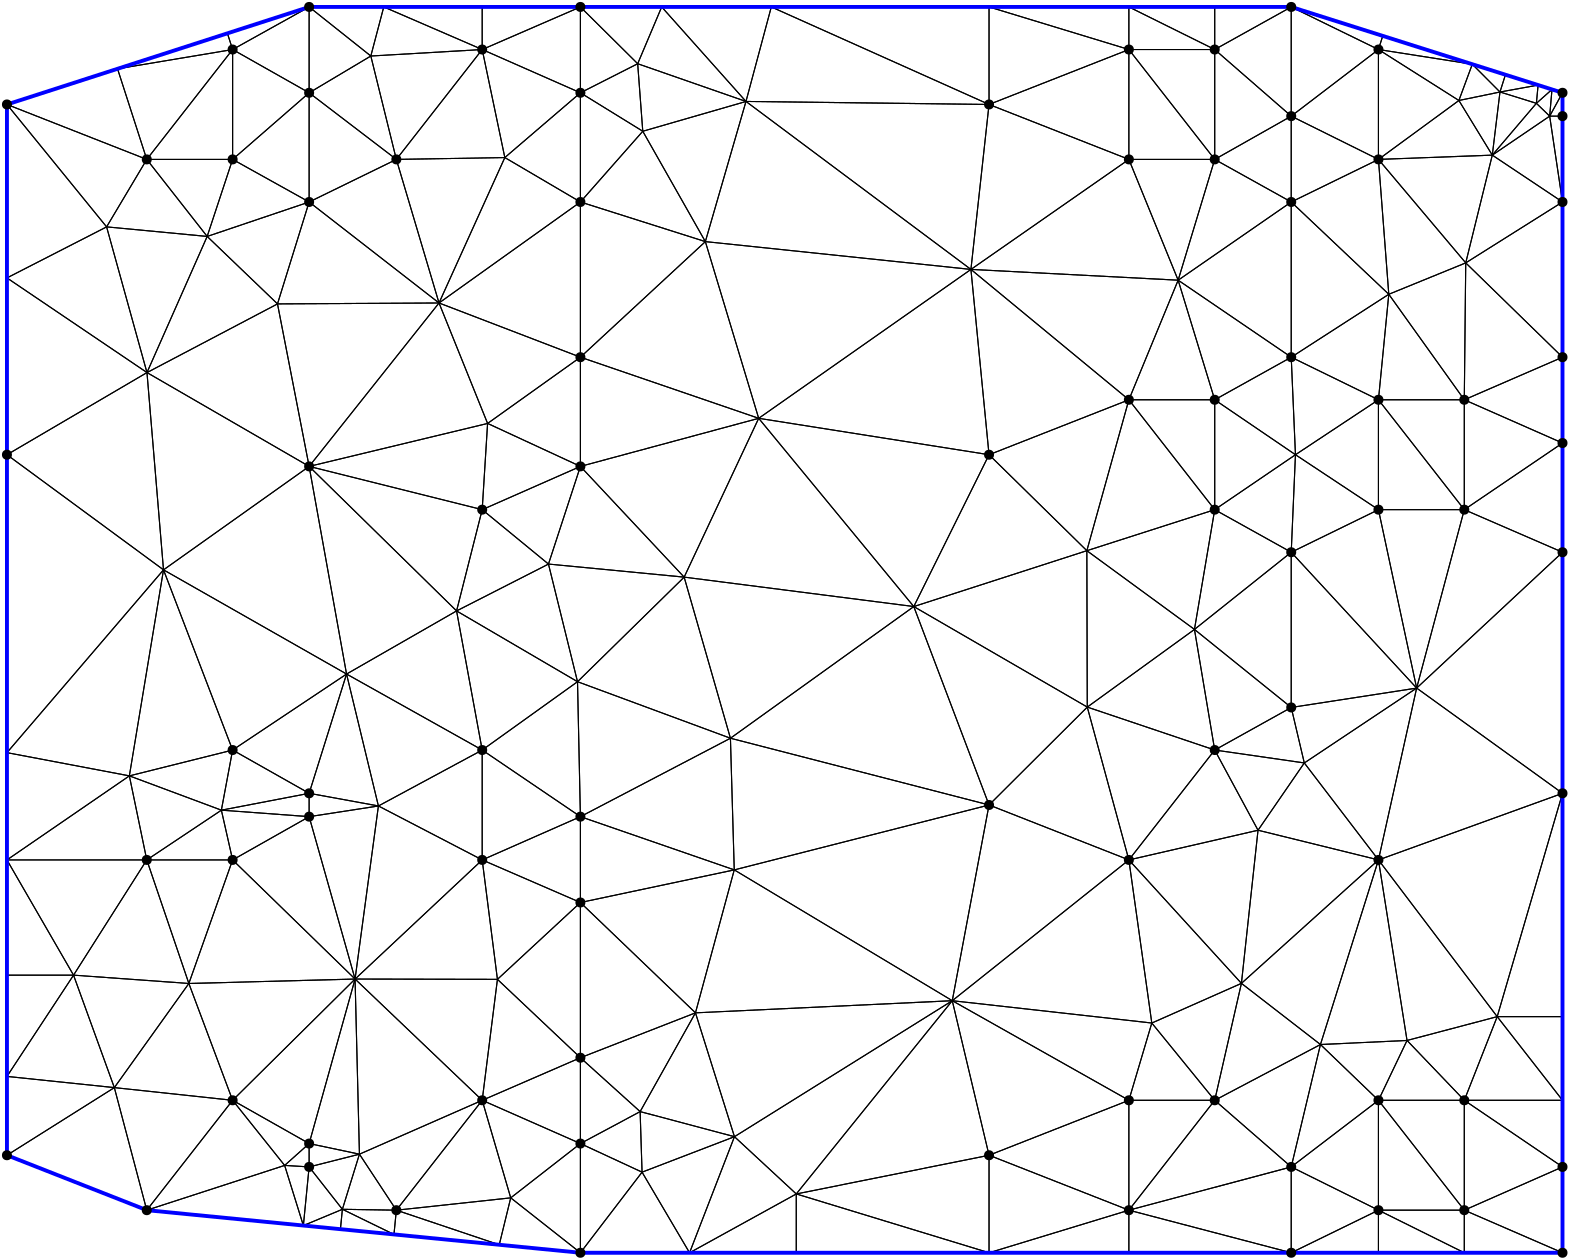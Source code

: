 <?xml version="1.0"?>
<!DOCTYPE ipe SYSTEM "ipe.dtd">
<ipe version="70218" creator="Ipe 7.2.24">
<info created="D:20221020151441" modified="D:20221020151441"/>
<ipestyle name="basic">
<symbol name="mark/disk(sx)" transformations="translations">
<path fill="sym-stroke">
0.6 0 0 0.6 0 0 e
</path>
</symbol>
<anglesize name="22.5 deg" value="22.5"/>
<anglesize name="30 deg" value="30"/>
<anglesize name="45 deg" value="45"/>
<anglesize name="60 deg" value="60"/>
<anglesize name="90 deg" value="90"/>
<arrowsize name="large" value="10"/>
<arrowsize name="small" value="5"/>
<arrowsize name="tiny" value="3"/>
<color name="blue" value="0 0 1"/>
<color name="gray" value="0.745"/>
<color name="green" value="0 1 0"/>
<color name="red" value="1 0 0"/>
<color name="pink" value="1 0.753 0.796"/>
<pen name="heavier" value="0.8"/>
<pen name="fat" value="1.4"/>
<pen name="ultrafat" value="2"/>
<gridsize name="16 pts (~6 mm)" value="16"/>
<gridsize name="32 pts (~12 mm)" value="32"/>
<gridsize name="4 pts" value="4"/>
<gridsize name="8 pts (~3 mm)" value="8"/>
<opacity name="10%" value="0.1"/>
<opacity name="25%" value="0.25"/>
<opacity name="50%" value="0.5"/>
<opacity name="75%" value="0.75"/>
<symbolsize name="large" value="5"/>
<symbolsize name="small" value="2"/>
<symbolsize name="tiny" value="1.1"/>
<textsize name="huge" value="\huge"/>
<textsize name="large" value="\large"/>
<textsize name="small" value="\small"/>
<textsize name="tiny" value="	iny"/>
<tiling name="falling" angle="-60" step="4" width="1"/>
<tiling name="rising" angle="30" step="4" width="1"/>
</ipestyle>
<page>
<layer name="hull"/>
<layer name="constraints"/>
<layer name="triangulation"/>
<layer name="obtuse"/>
<layer name="blub"/>
<layer name="problems"/>
<view layers="hull constraints triangulation obtuse blub" active="triangulation"/>
<path layer="triangulation" stroke="black">
478.34 650.278 m 
478.34 681.183 l 
</path>
<path layer="triangulation" stroke="black">
478.34 681.183 m 
450.797 665.607 l 
</path>
<path layer="triangulation" stroke="black">
450.797 665.607 m 
478.34 650.278 l 
</path>
<path layer="triangulation" stroke="black">
342.46 504.634 m 
286.628 572.402 l 
</path>
<path layer="triangulation" stroke="black">
286.628 572.402 m 
259.795 515.226 l 
</path>
<path layer="triangulation" stroke="black">
259.795 515.226 m 
342.46 504.634 l 
</path>
<path layer="triangulation" stroke="black">
466.388 424.111 m 
483.049 448.332 l 
</path>
<path layer="triangulation" stroke="black">
483.049 448.332 m 
450.797 452.98 l 
</path>
<path layer="triangulation" stroke="black">
450.797 452.98 m 
466.388 424.111 l 
</path>
<path layer="triangulation" stroke="black">
450.797 720.494 m 
450.797 705.166 l 
</path>
<path layer="triangulation" stroke="black">
450.797 705.166 m 
478.34 720.494 l 
</path>
<path layer="triangulation" stroke="black">
478.34 720.494 m 
450.797 720.494 l 
</path>
<path layer="triangulation" stroke="black">
450.797 665.607 m 
419.892 705.166 l 
</path>
<path layer="triangulation" stroke="black">
419.892 705.166 m 
419.892 665.607 l 
</path>
<path layer="triangulation" stroke="black">
419.892 665.607 m 
450.797 665.607 l 
</path>
<path layer="triangulation" stroke="black">
437.634 622.125 m 
419.892 665.607 l 
</path>
<path layer="triangulation" stroke="black">
419.892 665.607 m 
363.032 626.002 l 
</path>
<path layer="triangulation" stroke="black">
363.032 626.002 m 
437.634 622.125 l 
</path>
<path layer="triangulation" stroke="black">
509.74 579.073 m 
478.34 594.402 l 
</path>
<path layer="triangulation" stroke="black">
478.34 594.402 m 
479.865 559.294 l 
</path>
<path layer="triangulation" stroke="black">
479.865 559.294 m 
509.74 579.073 l 
</path>
<path layer="triangulation" stroke="black">
197.359 291.767 m 
156.185 287.329 l 
</path>
<path layer="triangulation" stroke="black">
156.185 287.329 m 
193.228 274.869 l 
</path>
<path layer="triangulation" stroke="black">
193.228 274.869 m 
197.359 291.767 l 
</path>
<path layer="triangulation" stroke="black">
243.064 700.049 m 
244.899 675.741 l 
</path>
<path layer="triangulation" stroke="black">
244.899 675.741 m 
282.051 686.469 l 
</path>
<path layer="triangulation" stroke="black">
282.051 686.469 m 
243.064 700.049 l 
</path>
<path layer="triangulation" stroke="black">
419.892 326.887 m 
369.554 307.108 l 
</path>
<path layer="triangulation" stroke="black">
369.554 307.108 m 
419.892 287.329 l 
</path>
<path layer="triangulation" stroke="black">
419.892 287.329 m 
419.892 326.887 l 
</path>
<path layer="triangulation" stroke="black">
115.969 303.447 m 
124.786 302.905 l 
</path>
<path layer="triangulation" stroke="black">
124.786 302.905 m 
124.786 311.311 l 
</path>
<path layer="triangulation" stroke="black">
124.786 311.311 m 
115.969 303.447 l 
</path>
<path layer="triangulation" stroke="black">
124.786 437.404 m 
93.1925 431.334 l 
</path>
<path layer="triangulation" stroke="black">
93.1925 431.334 m 
124.786 428.998 l 
</path>
<path layer="triangulation" stroke="black">
124.786 428.998 m 
124.786 437.404 l 
</path>
<path layer="triangulation" stroke="black">
192.575 370.43 m 
187.091 326.887 l 
</path>
<path layer="triangulation" stroke="black">
187.091 326.887 m 
222.446 342.216 l 
</path>
<path layer="triangulation" stroke="black">
222.446 342.216 m 
192.575 370.43 l 
</path>
<path layer="triangulation" stroke="black">
356.316 362.738 m 
263.868 358.375 l 
</path>
<path layer="triangulation" stroke="black">
263.868 358.375 m 
277.904 313.787 l 
</path>
<path layer="triangulation" stroke="black">
277.904 313.787 m 
356.316 362.738 l 
</path>
<path layer="triangulation" stroke="black">
356.316 362.738 m 
369.554 307.108 l 
</path>
<path layer="triangulation" stroke="black">
369.554 307.108 m 
419.892 326.887 l 
</path>
<path layer="triangulation" stroke="black">
419.892 326.887 m 
356.316 362.738 l 
</path>
<path layer="triangulation" stroke="black">
113.398 613.589 m 
171.545 613.921 l 
</path>
<path layer="triangulation" stroke="black">
171.545 613.921 m 
124.786 650.278 l 
</path>
<path layer="triangulation" stroke="black">
124.786 650.278 m 
113.398 613.589 l 
</path>
<path layer="triangulation" stroke="black">
276.454 457.231 m 
221.406 477.578 l 
</path>
<path layer="triangulation" stroke="black">
221.406 477.578 m 
222.446 428.998 l 
</path>
<path layer="triangulation" stroke="black">
222.446 428.998 m 
276.454 457.231 l 
</path>
<path layer="triangulation" stroke="black">
124.786 555.091 m 
138.258 480.339 l 
</path>
<path layer="triangulation" stroke="black">
138.258 480.339 m 
177.866 503.062 l 
</path>
<path layer="triangulation" stroke="black">
177.866 503.062 m 
124.786 555.091 l 
</path>
<path layer="triangulation" stroke="black">
187.091 413.422 m 
222.446 398.093 l 
</path>
<path layer="triangulation" stroke="black">
222.446 398.093 m 
222.446 428.998 l 
</path>
<path layer="triangulation" stroke="black">
222.446 428.998 m 
187.091 413.422 l 
</path>
<path layer="triangulation" stroke="black">
97.2433 452.98 m 
93.1925 431.334 l 
</path>
<path layer="triangulation" stroke="black">
93.1925 431.334 m 
124.786 437.404 l 
</path>
<path layer="triangulation" stroke="black">
124.786 437.404 m 
97.2433 452.98 l 
</path>
<path layer="triangulation" stroke="black">
97.2433 413.422 m 
81.4874 368.941 l 
</path>
<path layer="triangulation" stroke="black">
81.4874 368.941 m 
141.326 370.539 l 
</path>
<path layer="triangulation" stroke="black">
141.326 370.539 m 
97.2433 413.422 l 
</path>
<path layer="triangulation" stroke="black">
513.464 617.056 m 
478.34 650.278 l 
</path>
<path layer="triangulation" stroke="black">
478.34 650.278 m 
478.34 594.402 l 
</path>
<path layer="triangulation" stroke="black">
478.34 594.402 m 
513.464 617.056 l 
</path>
<path layer="triangulation" stroke="black">
478.34 681.183 m 
450.797 705.166 l 
</path>
<path layer="triangulation" stroke="black">
450.797 705.166 m 
450.797 665.607 l 
</path>
<path layer="triangulation" stroke="black">
450.797 665.607 m 
478.34 681.183 l 
</path>
<path layer="triangulation" stroke="black">
369.554 685.386 m 
363.032 626.002 l 
</path>
<path layer="triangulation" stroke="black">
363.032 626.002 m 
419.892 665.607 l 
</path>
<path layer="triangulation" stroke="black">
419.892 665.607 m 
369.554 685.386 l 
</path>
<path layer="triangulation" stroke="black">
541.164 628.357 m 
509.74 665.607 l 
</path>
<path layer="triangulation" stroke="black">
509.74 665.607 m 
513.464 617.056 l 
</path>
<path layer="triangulation" stroke="black">
513.464 617.056 m 
541.164 628.357 l 
</path>
<path layer="triangulation" stroke="black">
450.797 579.073 m 
437.634 622.125 l 
</path>
<path layer="triangulation" stroke="black">
437.634 622.125 m 
419.892 579.073 l 
</path>
<path layer="triangulation" stroke="black">
419.892 579.073 m 
450.797 579.073 l 
</path>
<path layer="triangulation" stroke="black">
450.797 579.073 m 
419.892 579.073 l 
</path>
<path layer="triangulation" stroke="black">
419.892 579.073 m 
450.797 539.514 l 
</path>
<path layer="triangulation" stroke="black">
450.797 539.514 m 
450.797 579.073 l 
</path>
<path layer="triangulation" stroke="black">
171.545 613.921 m 
222.446 650.278 l 
</path>
<path layer="triangulation" stroke="black">
222.446 650.278 m 
195.238 666.27 l 
</path>
<path layer="triangulation" stroke="black">
195.238 666.27 m 
171.545 613.921 l 
</path>
<path layer="triangulation" stroke="black">
509.74 579.073 m 
540.645 539.514 l 
</path>
<path layer="triangulation" stroke="black">
540.645 539.514 m 
540.645 579.073 l 
</path>
<path layer="triangulation" stroke="black">
540.645 579.073 m 
509.74 579.073 l 
</path>
<path layer="triangulation" stroke="black">
342.46 504.634 m 
404.762 524.745 l 
</path>
<path layer="triangulation" stroke="black">
404.762 524.745 m 
369.554 559.294 l 
</path>
<path layer="triangulation" stroke="black">
369.554 559.294 m 
342.46 504.634 l 
</path>
<path layer="triangulation" stroke="black">
277.83 409.835 m 
222.446 398.093 l 
</path>
<path layer="triangulation" stroke="black">
222.446 398.093 m 
263.868 358.375 l 
</path>
<path layer="triangulation" stroke="black">
263.868 358.375 m 
277.83 409.835 l 
</path>
<path layer="triangulation" stroke="black">
523.494 475.285 m 
509.74 539.514 l 
</path>
<path layer="triangulation" stroke="black">
509.74 539.514 m 
478.34 524.185 l 
</path>
<path layer="triangulation" stroke="black">
478.34 524.185 m 
523.494 475.285 l 
</path>
<path layer="triangulation" stroke="black">
509.74 326.887 m 
509.74 287.329 l 
</path>
<path layer="triangulation" stroke="black">
509.74 287.329 m 
540.645 287.329 l 
</path>
<path layer="triangulation" stroke="black">
540.645 287.329 m 
509.74 326.887 l 
</path>
<path layer="triangulation" stroke="black">
488.862 346.967 m 
460.411 368.987 l 
</path>
<path layer="triangulation" stroke="black">
460.411 368.987 m 
450.797 326.887 l 
</path>
<path layer="triangulation" stroke="black">
450.797 326.887 m 
488.862 346.967 l 
</path>
<path layer="triangulation" stroke="black">
124.786 302.905 m 
136.758 287.647 l 
</path>
<path layer="triangulation" stroke="black">
136.758 287.647 m 
142.897 307.491 l 
</path>
<path layer="triangulation" stroke="black">
142.897 307.491 m 
124.786 302.905 l 
</path>
<path layer="triangulation" stroke="black">
66.3382 287.329 m 
97.2433 326.887 l 
</path>
<path layer="triangulation" stroke="black">
97.2433 326.887 m 
54.6609 331.454 l 
</path>
<path layer="triangulation" stroke="black">
54.6609 331.454 m 
66.3382 287.329 l 
</path>
<path layer="triangulation" stroke="black">
124.786 311.311 m 
141.326 370.539 l 
</path>
<path layer="triangulation" stroke="black">
141.326 370.539 m 
97.2433 326.887 l 
</path>
<path layer="triangulation" stroke="black">
97.2433 326.887 m 
124.786 311.311 l 
</path>
<path layer="triangulation" stroke="black">
81.4874 368.941 m 
97.2433 413.422 l 
</path>
<path layer="triangulation" stroke="black">
97.2433 413.422 m 
66.3382 413.422 l 
</path>
<path layer="triangulation" stroke="black">
66.3382 413.422 m 
81.4874 368.941 l 
</path>
<path layer="triangulation" stroke="black">
197.359 291.767 m 
193.228 274.869 l 
</path>
<path layer="triangulation" stroke="black">
193.228 274.869 m 
222.446 272 l 
</path>
<path layer="triangulation" stroke="black">
222.446 272 m 
197.359 291.767 l 
</path>
<path layer="triangulation" stroke="black">
97.2433 326.887 m 
115.969 303.447 l 
</path>
<path layer="triangulation" stroke="black">
115.969 303.447 m 
124.786 311.311 l 
</path>
<path layer="triangulation" stroke="black">
124.786 311.311 m 
97.2433 326.887 l 
</path>
<path layer="triangulation" stroke="black">
115.969 303.447 m 
122.713 281.793 l 
</path>
<path layer="triangulation" stroke="black">
122.713 281.793 m 
124.786 302.905 l 
</path>
<path layer="triangulation" stroke="black">
124.786 302.905 m 
115.969 303.447 l 
</path>
<path layer="triangulation" stroke="black">
136.758 287.647 m 
156.185 287.329 l 
</path>
<path layer="triangulation" stroke="black">
156.185 287.329 m 
142.897 307.491 l 
</path>
<path layer="triangulation" stroke="black">
142.897 307.491 m 
136.758 287.647 l 
</path>
<path layer="triangulation" stroke="black">
244.639 301.018 m 
261.742 272 l 
</path>
<path layer="triangulation" stroke="black">
261.742 272 m 
277.904 313.787 l 
</path>
<path layer="triangulation" stroke="black">
277.904 313.787 m 
244.639 301.018 l 
</path>
<path layer="triangulation" stroke="black">
141.326 370.539 m 
187.091 326.887 l 
</path>
<path layer="triangulation" stroke="black">
187.091 326.887 m 
192.575 370.43 l 
</path>
<path layer="triangulation" stroke="black">
192.575 370.43 m 
141.326 370.539 l 
</path>
<path layer="triangulation" stroke="black">
142.897 307.491 m 
156.185 287.329 l 
</path>
<path layer="triangulation" stroke="black">
156.185 287.329 m 
187.091 326.887 l 
</path>
<path layer="triangulation" stroke="black">
187.091 326.887 m 
142.897 307.491 l 
</path>
<path layer="triangulation" stroke="black">
277.904 313.787 m 
300.155 293.172 l 
</path>
<path layer="triangulation" stroke="black">
300.155 293.172 m 
356.316 362.738 l 
</path>
<path layer="triangulation" stroke="black">
356.316 362.738 m 
277.904 313.787 l 
</path>
<path layer="triangulation" stroke="black">
189.032 570.558 m 
187.091 539.514 l 
</path>
<path layer="triangulation" stroke="black">
187.091 539.514 m 
222.446 555.091 l 
</path>
<path layer="triangulation" stroke="black">
222.446 555.091 m 
189.032 570.558 l 
</path>
<path layer="triangulation" stroke="black">
277.83 409.835 m 
222.446 428.998 l 
</path>
<path layer="triangulation" stroke="black">
222.446 428.998 m 
222.446 398.093 l 
</path>
<path layer="triangulation" stroke="black">
222.446 398.093 m 
277.83 409.835 l 
</path>
<path layer="triangulation" stroke="black">
187.091 452.98 m 
187.091 413.422 l 
</path>
<path layer="triangulation" stroke="black">
187.091 413.422 m 
222.446 428.998 l 
</path>
<path layer="triangulation" stroke="black">
222.446 428.998 m 
187.091 452.98 l 
</path>
<path layer="triangulation" stroke="black">
187.091 326.887 m 
222.446 311.311 l 
</path>
<path layer="triangulation" stroke="black">
222.446 311.311 m 
222.446 342.216 l 
</path>
<path layer="triangulation" stroke="black">
222.446 342.216 m 
187.091 326.887 l 
</path>
<path layer="triangulation" stroke="black">
243.947 322.816 m 
222.446 342.216 l 
</path>
<path layer="triangulation" stroke="black">
222.446 342.216 m 
222.446 311.311 l 
</path>
<path layer="triangulation" stroke="black">
222.446 311.311 m 
243.947 322.816 l 
</path>
<path layer="triangulation" stroke="black">
222.446 398.093 m 
187.091 413.422 l 
</path>
<path layer="triangulation" stroke="black">
187.091 413.422 m 
192.575 370.43 l 
</path>
<path layer="triangulation" stroke="black">
192.575 370.43 m 
222.446 398.093 l 
</path>
<path layer="triangulation" stroke="black">
149.727 432.845 m 
187.091 413.422 l 
</path>
<path layer="triangulation" stroke="black">
187.091 413.422 m 
187.091 452.98 l 
</path>
<path layer="triangulation" stroke="black">
187.091 452.98 m 
149.727 432.845 l 
</path>
<path layer="triangulation" stroke="black">
149.727 432.845 m 
141.326 370.539 l 
</path>
<path layer="triangulation" stroke="black">
141.326 370.539 m 
187.091 413.422 l 
</path>
<path layer="triangulation" stroke="black">
187.091 413.422 m 
149.727 432.845 l 
</path>
<path layer="triangulation" stroke="black">
97.2433 452.98 m 
124.786 437.404 l 
</path>
<path layer="triangulation" stroke="black">
124.786 437.404 m 
138.258 480.339 l 
</path>
<path layer="triangulation" stroke="black">
138.258 480.339 m 
97.2433 452.98 l 
</path>
<path layer="triangulation" stroke="black">
124.786 428.998 m 
141.326 370.539 l 
</path>
<path layer="triangulation" stroke="black">
141.326 370.539 m 
149.727 432.845 l 
</path>
<path layer="triangulation" stroke="black">
149.727 432.845 m 
124.786 428.998 l 
</path>
<path layer="triangulation" stroke="black">
72.361 517.849 m 
97.2433 452.98 l 
</path>
<path layer="triangulation" stroke="black">
97.2433 452.98 m 
138.258 480.339 l 
</path>
<path layer="triangulation" stroke="black">
138.258 480.339 m 
72.361 517.849 l 
</path>
<path layer="triangulation" stroke="black">
177.866 503.062 m 
187.091 452.98 l 
</path>
<path layer="triangulation" stroke="black">
187.091 452.98 m 
221.406 477.578 l 
</path>
<path layer="triangulation" stroke="black">
221.406 477.578 m 
177.866 503.062 l 
</path>
<path layer="triangulation" stroke="black">
88.0816 637.877 m 
97.2433 665.607 l 
</path>
<path layer="triangulation" stroke="black">
97.2433 665.607 m 
66.3382 665.607 l 
</path>
<path layer="triangulation" stroke="black">
66.3382 665.607 m 
88.0816 637.877 l 
</path>
<path layer="triangulation" stroke="black">
93.1925 431.334 m 
97.2433 413.422 l 
</path>
<path layer="triangulation" stroke="black">
97.2433 413.422 m 
124.786 428.998 l 
</path>
<path layer="triangulation" stroke="black">
124.786 428.998 m 
93.1925 431.334 l 
</path>
<path layer="triangulation" stroke="black">
16 622.943 m 
51.8746 641.317 l 
</path>
<path layer="triangulation" stroke="black">
51.8746 641.317 m 
16 685.386 l 
</path>
<path layer="triangulation" stroke="black">
16 685.386 m 
16 622.943 l 
</path>
<path layer="triangulation" stroke="black">
81.4874 368.941 m 
97.2433 326.887 l 
</path>
<path layer="triangulation" stroke="black">
97.2433 326.887 m 
141.326 370.539 l 
</path>
<path layer="triangulation" stroke="black">
141.326 370.539 m 
81.4874 368.941 l 
</path>
<path layer="triangulation" stroke="black">
124.786 689.589 m 
97.2433 665.607 l 
</path>
<path layer="triangulation" stroke="black">
97.2433 665.607 m 
124.786 650.278 l 
</path>
<path layer="triangulation" stroke="black">
124.786 650.278 m 
124.786 689.589 l 
</path>
<path layer="triangulation" stroke="black">
93.1925 431.334 m 
66.3382 413.422 l 
</path>
<path layer="triangulation" stroke="black">
66.3382 413.422 m 
97.2433 413.422 l 
</path>
<path layer="triangulation" stroke="black">
97.2433 413.422 m 
93.1925 431.334 l 
</path>
<path layer="triangulation" stroke="black">
16 413.422 m 
66.3382 413.422 l 
</path>
<path layer="triangulation" stroke="black">
66.3382 413.422 m 
60.0681 443.68 l 
</path>
<path layer="triangulation" stroke="black">
60.0681 443.68 m 
16 413.422 l 
</path>
<path layer="triangulation" stroke="black">
51.8746 641.317 m 
66.4107 588.869 l 
</path>
<path layer="triangulation" stroke="black">
66.4107 588.869 m 
88.0816 637.877 l 
</path>
<path layer="triangulation" stroke="black">
88.0816 637.877 m 
51.8746 641.317 l 
</path>
<path layer="triangulation" stroke="black">
66.4107 588.869 m 
124.786 555.091 l 
</path>
<path layer="triangulation" stroke="black">
124.786 555.091 m 
113.398 613.589 l 
</path>
<path layer="triangulation" stroke="black">
113.398 613.589 m 
66.4107 588.869 l 
</path>
<path layer="triangulation" stroke="black">
66.3382 665.607 m 
97.2433 665.607 l 
</path>
<path layer="triangulation" stroke="black">
97.2433 665.607 m 
97.2433 705.166 l 
</path>
<path layer="triangulation" stroke="black">
97.2433 705.166 m 
66.3382 665.607 l 
</path>
<path layer="triangulation" stroke="black">
95.3609 710.998 m 
97.2433 705.166 l 
</path>
<path layer="triangulation" stroke="black">
97.2433 705.166 m 
124.786 720.494 l 
</path>
<path layer="triangulation" stroke="black">
124.786 720.494 m 
95.3609 710.998 l 
</path>
<path layer="triangulation" stroke="black">
55.8087 698.234 m 
66.3382 665.607 l 
</path>
<path layer="triangulation" stroke="black">
66.3382 665.607 m 
97.2433 705.166 l 
</path>
<path layer="triangulation" stroke="black">
97.2433 705.166 m 
55.8087 698.234 l 
</path>
<path layer="triangulation" stroke="black">
156.185 665.607 m 
124.786 689.589 l 
</path>
<path layer="triangulation" stroke="black">
124.786 689.589 m 
124.786 650.278 l 
</path>
<path layer="triangulation" stroke="black">
124.786 650.278 m 
156.185 665.607 l 
</path>
<path layer="triangulation" stroke="black">
97.2433 705.166 m 
97.2433 665.607 l 
</path>
<path layer="triangulation" stroke="black">
97.2433 665.607 m 
124.786 689.589 l 
</path>
<path layer="triangulation" stroke="black">
124.786 689.589 m 
97.2433 705.166 l 
</path>
<path layer="triangulation" stroke="black">
97.2433 705.166 m 
124.786 689.589 l 
</path>
<path layer="triangulation" stroke="black">
124.786 689.589 m 
124.786 720.494 l 
</path>
<path layer="triangulation" stroke="black">
124.786 720.494 m 
97.2433 705.166 l 
</path>
<path layer="triangulation" stroke="black">
156.185 665.607 m 
187.091 705.166 l 
</path>
<path layer="triangulation" stroke="black">
187.091 705.166 m 
146.994 702.828 l 
</path>
<path layer="triangulation" stroke="black">
146.994 702.828 m 
156.185 665.607 l 
</path>
<path layer="triangulation" stroke="black">
146.994 702.828 m 
124.786 689.589 l 
</path>
<path layer="triangulation" stroke="black">
124.786 689.589 m 
156.185 665.607 l 
</path>
<path layer="triangulation" stroke="black">
156.185 665.607 m 
146.994 702.828 l 
</path>
<path layer="triangulation" stroke="black">
187.091 720.494 m 
187.091 705.166 l 
</path>
<path layer="triangulation" stroke="black">
187.091 705.166 m 
222.446 720.494 l 
</path>
<path layer="triangulation" stroke="black">
222.446 720.494 m 
187.091 720.494 l 
</path>
<path layer="triangulation" stroke="black">
187.091 705.166 m 
222.446 689.589 l 
</path>
<path layer="triangulation" stroke="black">
222.446 689.589 m 
222.446 720.494 l 
</path>
<path layer="triangulation" stroke="black">
222.446 720.494 m 
187.091 705.166 l 
</path>
<path layer="triangulation" stroke="black">
282.051 686.469 m 
369.554 685.386 l 
</path>
<path layer="triangulation" stroke="black">
369.554 685.386 m 
291.167 720.494 l 
</path>
<path layer="triangulation" stroke="black">
291.167 720.494 m 
282.051 686.469 l 
</path>
<path layer="triangulation" stroke="black">
171.545 613.921 m 
189.032 570.558 l 
</path>
<path layer="triangulation" stroke="black">
189.032 570.558 m 
222.446 594.402 l 
</path>
<path layer="triangulation" stroke="black">
222.446 594.402 m 
171.545 613.921 l 
</path>
<path layer="triangulation" stroke="black">
195.238 666.27 m 
187.091 705.166 l 
</path>
<path layer="triangulation" stroke="black">
187.091 705.166 m 
156.185 665.607 l 
</path>
<path layer="triangulation" stroke="black">
156.185 665.607 m 
195.238 666.27 l 
</path>
<path layer="triangulation" stroke="black">
187.091 705.166 m 
195.238 666.27 l 
</path>
<path layer="triangulation" stroke="black">
195.238 666.27 m 
222.446 689.589 l 
</path>
<path layer="triangulation" stroke="black">
222.446 689.589 m 
187.091 705.166 l 
</path>
<path layer="triangulation" stroke="black">
282.051 686.469 m 
267.427 636.013 l 
</path>
<path layer="triangulation" stroke="black">
267.427 636.013 m 
363.032 626.002 l 
</path>
<path layer="triangulation" stroke="black">
363.032 626.002 m 
282.051 686.469 l 
</path>
<path layer="triangulation" stroke="black">
189.032 570.558 m 
222.446 555.091 l 
</path>
<path layer="triangulation" stroke="black">
222.446 555.091 m 
222.446 594.402 l 
</path>
<path layer="triangulation" stroke="black">
222.446 594.402 m 
189.032 570.558 l 
</path>
<path layer="triangulation" stroke="black">
210.949 519.928 m 
177.866 503.062 l 
</path>
<path layer="triangulation" stroke="black">
177.866 503.062 m 
221.406 477.578 l 
</path>
<path layer="triangulation" stroke="black">
221.406 477.578 m 
210.949 519.928 l 
</path>
<path layer="triangulation" stroke="black">
404.762 524.745 m 
450.797 539.514 l 
</path>
<path layer="triangulation" stroke="black">
450.797 539.514 m 
419.892 579.073 l 
</path>
<path layer="triangulation" stroke="black">
419.892 579.073 m 
404.762 524.745 l 
</path>
<path layer="triangulation" stroke="black">
419.892 579.073 m 
437.634 622.125 l 
</path>
<path layer="triangulation" stroke="black">
437.634 622.125 m 
363.032 626.002 l 
</path>
<path layer="triangulation" stroke="black">
363.032 626.002 m 
419.892 579.073 l 
</path>
<path layer="triangulation" stroke="black">
286.628 572.402 m 
222.446 594.402 l 
</path>
<path layer="triangulation" stroke="black">
222.446 594.402 m 
222.446 555.091 l 
</path>
<path layer="triangulation" stroke="black">
222.446 555.091 m 
286.628 572.402 l 
</path>
<path layer="triangulation" stroke="black">
222.446 594.402 m 
267.427 636.013 l 
</path>
<path layer="triangulation" stroke="black">
267.427 636.013 m 
222.446 650.278 l 
</path>
<path layer="triangulation" stroke="black">
222.446 650.278 m 
222.446 594.402 l 
</path>
<path layer="triangulation" stroke="black">
479.865 559.294 m 
450.797 579.073 l 
</path>
<path layer="triangulation" stroke="black">
450.797 579.073 m 
450.797 539.514 l 
</path>
<path layer="triangulation" stroke="black">
450.797 539.514 m 
479.865 559.294 l 
</path>
<path layer="triangulation" stroke="black">
478.34 594.402 m 
478.34 650.278 l 
</path>
<path layer="triangulation" stroke="black">
478.34 650.278 m 
437.634 622.125 l 
</path>
<path layer="triangulation" stroke="black">
437.634 622.125 m 
478.34 594.402 l 
</path>
<path layer="triangulation" stroke="black">
479.865 559.294 m 
450.797 539.514 l 
</path>
<path layer="triangulation" stroke="black">
450.797 539.514 m 
478.34 524.185 l 
</path>
<path layer="triangulation" stroke="black">
478.34 524.185 m 
479.865 559.294 l 
</path>
<path layer="triangulation" stroke="black">
419.892 579.073 m 
369.554 559.294 l 
</path>
<path layer="triangulation" stroke="black">
369.554 559.294 m 
404.762 524.745 l 
</path>
<path layer="triangulation" stroke="black">
404.762 524.745 m 
419.892 579.073 l 
</path>
<path layer="triangulation" stroke="black">
509.74 579.073 m 
513.464 617.056 l 
</path>
<path layer="triangulation" stroke="black">
513.464 617.056 m 
478.34 594.402 l 
</path>
<path layer="triangulation" stroke="black">
478.34 594.402 m 
509.74 579.073 l 
</path>
<path layer="triangulation" stroke="black">
450.797 665.607 m 
437.634 622.125 l 
</path>
<path layer="triangulation" stroke="black">
437.634 622.125 m 
478.34 650.278 l 
</path>
<path layer="triangulation" stroke="black">
478.34 650.278 m 
450.797 665.607 l 
</path>
<path layer="triangulation" stroke="black">
369.554 685.386 m 
419.892 665.607 l 
</path>
<path layer="triangulation" stroke="black">
419.892 665.607 m 
419.892 705.166 l 
</path>
<path layer="triangulation" stroke="black">
419.892 705.166 m 
369.554 685.386 l 
</path>
<path layer="triangulation" stroke="black">
369.554 720.494 m 
419.892 705.166 l 
</path>
<path layer="triangulation" stroke="black">
419.892 705.166 m 
419.892 720.494 l 
</path>
<path layer="triangulation" stroke="black">
419.892 720.494 m 
369.554 720.494 l 
</path>
<path layer="triangulation" stroke="black">
450.797 665.607 m 
450.797 705.166 l 
</path>
<path layer="triangulation" stroke="black">
450.797 705.166 m 
419.892 705.166 l 
</path>
<path layer="triangulation" stroke="black">
419.892 705.166 m 
450.797 665.607 l 
</path>
<path layer="triangulation" stroke="black">
450.797 705.166 m 
478.34 681.183 l 
</path>
<path layer="triangulation" stroke="black">
478.34 681.183 m 
478.34 720.494 l 
</path>
<path layer="triangulation" stroke="black">
478.34 720.494 m 
450.797 705.166 l 
</path>
<path layer="triangulation" stroke="black">
478.34 681.183 m 
509.74 705.166 l 
</path>
<path layer="triangulation" stroke="black">
509.74 705.166 m 
478.34 720.494 l 
</path>
<path layer="triangulation" stroke="black">
478.34 720.494 m 
478.34 681.183 l 
</path>
<path layer="triangulation" stroke="black">
478.34 681.183 m 
478.34 650.278 l 
</path>
<path layer="triangulation" stroke="black">
478.34 650.278 m 
509.74 665.607 l 
</path>
<path layer="triangulation" stroke="black">
509.74 665.607 m 
478.34 681.183 l 
</path>
<path layer="triangulation" stroke="black">
572.215 690.787 m 
571.381 681.183 l 
</path>
<path layer="triangulation" stroke="black">
571.381 681.183 m 
576 689.589 l 
</path>
<path layer="triangulation" stroke="black">
576 689.589 m 
572.215 690.787 l 
</path>
<path layer="triangulation" stroke="black">
571.381 681.183 m 
566.597 685.799 l 
</path>
<path layer="triangulation" stroke="black">
566.597 685.799 m 
550.726 667.147 l 
</path>
<path layer="triangulation" stroke="black">
550.726 667.147 m 
571.381 681.183 l 
</path>
<path layer="triangulation" stroke="black">
550.726 667.147 m 
553.489 689.873 l 
</path>
<path layer="triangulation" stroke="black">
553.489 689.873 m 
538.696 686.819 l 
</path>
<path layer="triangulation" stroke="black">
538.696 686.819 m 
550.726 667.147 l 
</path>
<path layer="triangulation" stroke="black">
509.74 705.166 m 
478.34 681.183 l 
</path>
<path layer="triangulation" stroke="black">
478.34 681.183 m 
509.74 665.607 l 
</path>
<path layer="triangulation" stroke="black">
509.74 665.607 m 
509.74 705.166 l 
</path>
<path layer="triangulation" stroke="black">
541.164 628.357 m 
576 594.402 l 
</path>
<path layer="triangulation" stroke="black">
576 594.402 m 
576 650.278 l 
</path>
<path layer="triangulation" stroke="black">
576 650.278 m 
541.164 628.357 l 
</path>
<path layer="triangulation" stroke="black">
540.645 579.073 m 
576 563.497 l 
</path>
<path layer="triangulation" stroke="black">
576 563.497 m 
576 594.402 l 
</path>
<path layer="triangulation" stroke="black">
576 594.402 m 
540.645 579.073 l 
</path>
<path layer="triangulation" stroke="black">
513.464 617.056 m 
509.74 579.073 l 
</path>
<path layer="triangulation" stroke="black">
509.74 579.073 m 
540.645 579.073 l 
</path>
<path layer="triangulation" stroke="black">
540.645 579.073 m 
513.464 617.056 l 
</path>
<path layer="triangulation" stroke="black">
479.865 559.294 m 
478.34 524.185 l 
</path>
<path layer="triangulation" stroke="black">
478.34 524.185 m 
509.74 539.514 l 
</path>
<path layer="triangulation" stroke="black">
509.74 539.514 m 
479.865 559.294 l 
</path>
<path layer="triangulation" stroke="black">
509.74 579.073 m 
509.74 539.514 l 
</path>
<path layer="triangulation" stroke="black">
509.74 539.514 m 
540.645 539.514 l 
</path>
<path layer="triangulation" stroke="black">
540.645 539.514 m 
509.74 579.073 l 
</path>
<path layer="triangulation" stroke="black">
419.892 326.887 m 
428.15 354.703 l 
</path>
<path layer="triangulation" stroke="black">
428.15 354.703 m 
356.316 362.738 l 
</path>
<path layer="triangulation" stroke="black">
356.316 362.738 m 
419.892 326.887 l 
</path>
<path layer="triangulation" stroke="black">
540.645 579.073 m 
540.645 539.514 l 
</path>
<path layer="triangulation" stroke="black">
540.645 539.514 m 
576 563.497 l 
</path>
<path layer="triangulation" stroke="black">
576 563.497 m 
540.645 579.073 l 
</path>
<path layer="triangulation" stroke="black">
523.494 475.285 m 
478.34 524.185 l 
</path>
<path layer="triangulation" stroke="black">
478.34 524.185 m 
478.34 468.309 l 
</path>
<path layer="triangulation" stroke="black">
478.34 468.309 m 
523.494 475.285 l 
</path>
<path layer="triangulation" stroke="black">
540.645 539.514 m 
576 524.185 l 
</path>
<path layer="triangulation" stroke="black">
576 524.185 m 
576 563.497 l 
</path>
<path layer="triangulation" stroke="black">
576 563.497 m 
540.645 539.514 l 
</path>
<path layer="triangulation" stroke="black">
540.645 539.514 m 
523.494 475.285 l 
</path>
<path layer="triangulation" stroke="black">
523.494 475.285 m 
576 524.185 l 
</path>
<path layer="triangulation" stroke="black">
576 524.185 m 
540.645 539.514 l 
</path>
<path layer="triangulation" stroke="black">
576 302.905 m 
540.645 287.329 l 
</path>
<path layer="triangulation" stroke="black">
540.645 287.329 m 
576 272 l 
</path>
<path layer="triangulation" stroke="black">
576 272 m 
576 302.905 l 
</path>
<path layer="triangulation" stroke="black">
520.031 348.432 m 
509.74 413.422 l 
</path>
<path layer="triangulation" stroke="black">
509.74 413.422 m 
488.862 346.967 l 
</path>
<path layer="triangulation" stroke="black">
488.862 346.967 m 
520.031 348.432 l 
</path>
<path layer="triangulation" stroke="black">
523.494 475.285 m 
540.645 539.514 l 
</path>
<path layer="triangulation" stroke="black">
540.645 539.514 m 
509.74 539.514 l 
</path>
<path layer="triangulation" stroke="black">
509.74 539.514 m 
523.494 475.285 l 
</path>
<path layer="triangulation" stroke="black">
576 437.404 m 
523.494 475.285 l 
</path>
<path layer="triangulation" stroke="black">
523.494 475.285 m 
509.74 413.422 l 
</path>
<path layer="triangulation" stroke="black">
509.74 413.422 m 
576 437.404 l 
</path>
<path layer="triangulation" stroke="black">
478.34 524.185 m 
450.797 539.514 l 
</path>
<path layer="triangulation" stroke="black">
450.797 539.514 m 
443.503 496.403 l 
</path>
<path layer="triangulation" stroke="black">
443.503 496.403 m 
478.34 524.185 l 
</path>
<path layer="triangulation" stroke="black">
466.388 424.111 m 
450.797 452.98 l 
</path>
<path layer="triangulation" stroke="black">
450.797 452.98 m 
419.892 413.422 l 
</path>
<path layer="triangulation" stroke="black">
419.892 413.422 m 
466.388 424.111 l 
</path>
<path layer="triangulation" stroke="black">
478.34 468.309 m 
478.34 524.185 l 
</path>
<path layer="triangulation" stroke="black">
478.34 524.185 m 
443.503 496.403 l 
</path>
<path layer="triangulation" stroke="black">
443.503 496.403 m 
478.34 468.309 l 
</path>
<path layer="triangulation" stroke="black">
450.797 326.887 m 
460.411 368.987 l 
</path>
<path layer="triangulation" stroke="black">
460.411 368.987 m 
428.15 354.703 l 
</path>
<path layer="triangulation" stroke="black">
428.15 354.703 m 
450.797 326.887 l 
</path>
<path layer="triangulation" stroke="black">
450.797 452.98 m 
404.917 468.442 l 
</path>
<path layer="triangulation" stroke="black">
404.917 468.442 m 
419.892 413.422 l 
</path>
<path layer="triangulation" stroke="black">
419.892 413.422 m 
450.797 452.98 l 
</path>
<path layer="triangulation" stroke="black">
450.797 326.887 m 
419.892 326.887 l 
</path>
<path layer="triangulation" stroke="black">
419.892 326.887 m 
419.892 287.329 l 
</path>
<path layer="triangulation" stroke="black">
419.892 287.329 m 
450.797 326.887 l 
</path>
<path layer="triangulation" stroke="black">
419.892 413.422 m 
369.554 433.201 l 
</path>
<path layer="triangulation" stroke="black">
369.554 433.201 m 
356.316 362.738 l 
</path>
<path layer="triangulation" stroke="black">
356.316 362.738 m 
419.892 413.422 l 
</path>
<path layer="triangulation" stroke="black">
509.74 272 m 
509.74 287.329 l 
</path>
<path layer="triangulation" stroke="black">
509.74 287.329 m 
478.34 272 l 
</path>
<path layer="triangulation" stroke="black">
478.34 272 m 
509.74 272 l 
</path>
<path layer="triangulation" stroke="black">
478.34 302.905 m 
450.797 326.887 l 
</path>
<path layer="triangulation" stroke="black">
450.797 326.887 m 
419.892 287.329 l 
</path>
<path layer="triangulation" stroke="black">
419.892 287.329 m 
478.34 302.905 l 
</path>
<path layer="triangulation" stroke="black">
509.74 287.329 m 
478.34 302.905 l 
</path>
<path layer="triangulation" stroke="black">
478.34 302.905 m 
478.34 272 l 
</path>
<path layer="triangulation" stroke="black">
478.34 272 m 
509.74 287.329 l 
</path>
<path layer="triangulation" stroke="black">
369.554 272 m 
419.892 287.329 l 
</path>
<path layer="triangulation" stroke="black">
419.892 287.329 m 
369.554 307.108 l 
</path>
<path layer="triangulation" stroke="black">
369.554 307.108 m 
369.554 272 l 
</path>
<path layer="triangulation" stroke="black">
478.34 272 m 
478.34 302.905 l 
</path>
<path layer="triangulation" stroke="black">
478.34 302.905 m 
419.892 287.329 l 
</path>
<path layer="triangulation" stroke="black">
419.892 287.329 m 
478.34 272 l 
</path>
<path layer="triangulation" stroke="black">
509.74 326.887 m 
488.862 346.967 l 
</path>
<path layer="triangulation" stroke="black">
488.862 346.967 m 
478.34 302.905 l 
</path>
<path layer="triangulation" stroke="black">
478.34 302.905 m 
509.74 326.887 l 
</path>
<path layer="triangulation" stroke="black">
460.411 368.987 m 
466.388 424.111 l 
</path>
<path layer="triangulation" stroke="black">
466.388 424.111 m 
419.892 413.422 l 
</path>
<path layer="triangulation" stroke="black">
419.892 413.422 m 
460.411 368.987 l 
</path>
<path layer="triangulation" stroke="black">
509.74 287.329 m 
509.74 326.887 l 
</path>
<path layer="triangulation" stroke="black">
509.74 326.887 m 
478.34 302.905 l 
</path>
<path layer="triangulation" stroke="black">
478.34 302.905 m 
509.74 287.329 l 
</path>
<path layer="triangulation" stroke="black">
540.645 326.887 m 
552.493 357.002 l 
</path>
<path layer="triangulation" stroke="black">
552.493 357.002 m 
520.031 348.432 l 
</path>
<path layer="triangulation" stroke="black">
520.031 348.432 m 
540.645 326.887 l 
</path>
<path layer="triangulation" stroke="black">
576 302.905 m 
540.645 326.887 l 
</path>
<path layer="triangulation" stroke="black">
540.645 326.887 m 
540.645 287.329 l 
</path>
<path layer="triangulation" stroke="black">
540.645 287.329 m 
576 302.905 l 
</path>
<path layer="triangulation" stroke="black">
540.645 326.887 m 
509.74 326.887 l 
</path>
<path layer="triangulation" stroke="black">
509.74 326.887 m 
540.645 287.329 l 
</path>
<path layer="triangulation" stroke="black">
540.645 287.329 m 
540.645 326.887 l 
</path>
<path layer="triangulation" stroke="black">
576 326.887 m 
540.645 326.887 l 
</path>
<path layer="triangulation" stroke="black">
540.645 326.887 m 
576 302.905 l 
</path>
<path layer="triangulation" stroke="black">
576 302.905 m 
576 326.887 l 
</path>
<path layer="triangulation" stroke="black">
16 307.108 m 
66.3382 287.329 l 
</path>
<path layer="triangulation" stroke="black">
66.3382 287.329 m 
54.6609 331.454 l 
</path>
<path layer="triangulation" stroke="black">
54.6609 331.454 m 
16 307.108 l 
</path>
<path layer="triangulation" stroke="black">
72.361 517.849 m 
60.0681 443.68 l 
</path>
<path layer="triangulation" stroke="black">
60.0681 443.68 m 
97.2433 452.98 l 
</path>
<path layer="triangulation" stroke="black">
97.2433 452.98 m 
72.361 517.849 l 
</path>
<path layer="triangulation" stroke="black">
39.9743 371.938 m 
16 335.475 l 
</path>
<path layer="triangulation" stroke="black">
16 335.475 m 
54.6609 331.454 l 
</path>
<path layer="triangulation" stroke="black">
54.6609 331.454 m 
39.9743 371.938 l 
</path>
<path layer="triangulation" stroke="black">
72.361 517.849 m 
138.258 480.339 l 
</path>
<path layer="triangulation" stroke="black">
138.258 480.339 m 
124.786 555.091 l 
</path>
<path layer="triangulation" stroke="black">
124.786 555.091 m 
72.361 517.849 l 
</path>
<path layer="triangulation" stroke="black">
124.786 437.404 m 
149.727 432.845 l 
</path>
<path layer="triangulation" stroke="black">
149.727 432.845 m 
138.258 480.339 l 
</path>
<path layer="triangulation" stroke="black">
138.258 480.339 m 
124.786 437.404 l 
</path>
<path layer="triangulation" stroke="black">
97.2433 413.422 m 
141.326 370.539 l 
</path>
<path layer="triangulation" stroke="black">
141.326 370.539 m 
124.786 428.998 l 
</path>
<path layer="triangulation" stroke="black">
124.786 428.998 m 
97.2433 413.422 l 
</path>
<path layer="triangulation" stroke="black">
124.786 311.311 m 
142.897 307.491 l 
</path>
<path layer="triangulation" stroke="black">
142.897 307.491 m 
141.326 370.539 l 
</path>
<path layer="triangulation" stroke="black">
141.326 370.539 m 
124.786 311.311 l 
</path>
<path layer="triangulation" stroke="black">
277.83 409.835 m 
263.868 358.375 l 
</path>
<path layer="triangulation" stroke="black">
263.868 358.375 m 
356.316 362.738 l 
</path>
<path layer="triangulation" stroke="black">
356.316 362.738 m 
277.83 409.835 l 
</path>
<path layer="triangulation" stroke="black">
263.868 358.375 m 
222.446 342.216 l 
</path>
<path layer="triangulation" stroke="black">
222.446 342.216 m 
243.947 322.816 l 
</path>
<path layer="triangulation" stroke="black">
243.947 322.816 m 
263.868 358.375 l 
</path>
<path layer="triangulation" stroke="black">
222.446 272 m 
244.639 301.018 l 
</path>
<path layer="triangulation" stroke="black">
244.639 301.018 m 
222.446 311.311 l 
</path>
<path layer="triangulation" stroke="black">
222.446 311.311 m 
222.446 272 l 
</path>
<path layer="triangulation" stroke="black">
263.868 358.375 m 
222.446 398.093 l 
</path>
<path layer="triangulation" stroke="black">
222.446 398.093 m 
222.446 342.216 l 
</path>
<path layer="triangulation" stroke="black">
222.446 342.216 m 
263.868 358.375 l 
</path>
<path layer="triangulation" stroke="black">
193.228 274.869 m 
156.185 287.329 l 
</path>
<path layer="triangulation" stroke="black">
156.185 287.329 m 
155.327 278.591 l 
</path>
<path layer="triangulation" stroke="black">
155.327 278.591 m 
193.228 274.869 l 
</path>
<path layer="triangulation" stroke="black">
66.3382 287.329 m 
115.969 303.447 l 
</path>
<path layer="triangulation" stroke="black">
115.969 303.447 m 
97.2433 326.887 l 
</path>
<path layer="triangulation" stroke="black">
97.2433 326.887 m 
66.3382 287.329 l 
</path>
<path layer="triangulation" stroke="black">
136.758 287.647 m 
155.327 278.591 l 
</path>
<path layer="triangulation" stroke="black">
155.327 278.591 m 
156.185 287.329 l 
</path>
<path layer="triangulation" stroke="black">
156.185 287.329 m 
136.758 287.647 l 
</path>
<path layer="triangulation" stroke="black">
16 452.038 m 
16 413.422 l 
</path>
<path layer="triangulation" stroke="black">
16 413.422 m 
60.0681 443.68 l 
</path>
<path layer="triangulation" stroke="black">
60.0681 443.68 m 
16 452.038 l 
</path>
<path layer="triangulation" stroke="black">
72.361 517.849 m 
16 452.038 l 
</path>
<path layer="triangulation" stroke="black">
16 452.038 m 
60.0681 443.68 l 
</path>
<path layer="triangulation" stroke="black">
60.0681 443.68 m 
72.361 517.849 l 
</path>
<path layer="triangulation" stroke="black">
189.032 570.558 m 
171.545 613.921 l 
</path>
<path layer="triangulation" stroke="black">
171.545 613.921 m 
124.786 555.091 l 
</path>
<path layer="triangulation" stroke="black">
124.786 555.091 m 
189.032 570.558 l 
</path>
<path layer="triangulation" stroke="black">
124.786 650.278 m 
97.2433 665.607 l 
</path>
<path layer="triangulation" stroke="black">
97.2433 665.607 m 
88.0816 637.877 l 
</path>
<path layer="triangulation" stroke="black">
88.0816 637.877 m 
124.786 650.278 l 
</path>
<path layer="triangulation" stroke="black">
222.446 650.278 m 
244.899 675.741 l 
</path>
<path layer="triangulation" stroke="black">
244.899 675.741 m 
222.446 689.589 l 
</path>
<path layer="triangulation" stroke="black">
222.446 689.589 m 
222.446 650.278 l 
</path>
<path layer="triangulation" stroke="black">
267.427 636.013 m 
222.446 594.402 l 
</path>
<path layer="triangulation" stroke="black">
222.446 594.402 m 
286.628 572.402 l 
</path>
<path layer="triangulation" stroke="black">
286.628 572.402 m 
267.427 636.013 l 
</path>
<path layer="triangulation" stroke="black">
171.545 613.921 m 
195.238 666.27 l 
</path>
<path layer="triangulation" stroke="black">
195.238 666.27 m 
156.185 665.607 l 
</path>
<path layer="triangulation" stroke="black">
156.185 665.607 m 
171.545 613.921 l 
</path>
<path layer="triangulation" stroke="black">
222.446 650.278 m 
222.446 689.589 l 
</path>
<path layer="triangulation" stroke="black">
222.446 689.589 m 
195.238 666.27 l 
</path>
<path layer="triangulation" stroke="black">
195.238 666.27 m 
222.446 650.278 l 
</path>
<path layer="triangulation" stroke="black">
210.949 519.928 m 
259.795 515.226 l 
</path>
<path layer="triangulation" stroke="black">
259.795 515.226 m 
222.446 555.091 l 
</path>
<path layer="triangulation" stroke="black">
222.446 555.091 m 
210.949 519.928 l 
</path>
<path layer="triangulation" stroke="black">
363.032 626.002 m 
369.554 685.386 l 
</path>
<path layer="triangulation" stroke="black">
369.554 685.386 m 
282.051 686.469 l 
</path>
<path layer="triangulation" stroke="black">
282.051 686.469 m 
363.032 626.002 l 
</path>
<path layer="triangulation" stroke="black">
572.215 690.787 m 
567.218 692.369 l 
</path>
<path layer="triangulation" stroke="black">
567.218 692.369 m 
566.597 685.799 l 
</path>
<path layer="triangulation" stroke="black">
566.597 685.799 m 
572.215 690.787 l 
</path>
<path layer="triangulation" stroke="black">
550.726 667.147 m 
509.74 665.607 l 
</path>
<path layer="triangulation" stroke="black">
509.74 665.607 m 
541.164 628.357 l 
</path>
<path layer="triangulation" stroke="black">
541.164 628.357 m 
550.726 667.147 l 
</path>
<path layer="triangulation" stroke="black">
543.524 699.867 m 
553.489 689.873 l 
</path>
<path layer="triangulation" stroke="black">
553.489 689.873 m 
555.457 696.09 l 
</path>
<path layer="triangulation" stroke="black">
555.457 696.09 m 
543.524 699.867 l 
</path>
<path layer="triangulation" stroke="black">
566.597 685.799 m 
553.489 689.873 l 
</path>
<path layer="triangulation" stroke="black">
553.489 689.873 m 
550.726 667.147 l 
</path>
<path layer="triangulation" stroke="black">
550.726 667.147 m 
566.597 685.799 l 
</path>
<path layer="triangulation" stroke="black">
369.554 559.294 m 
363.032 626.002 l 
</path>
<path layer="triangulation" stroke="black">
363.032 626.002 m 
286.628 572.402 l 
</path>
<path layer="triangulation" stroke="black">
286.628 572.402 m 
369.554 559.294 l 
</path>
<path layer="triangulation" stroke="black">
369.554 559.294 m 
419.892 579.073 l 
</path>
<path layer="triangulation" stroke="black">
419.892 579.073 m 
363.032 626.002 l 
</path>
<path layer="triangulation" stroke="black">
363.032 626.002 m 
369.554 559.294 l 
</path>
<path layer="triangulation" stroke="black">
483.049 448.332 m 
523.494 475.285 l 
</path>
<path layer="triangulation" stroke="black">
523.494 475.285 m 
478.34 468.309 l 
</path>
<path layer="triangulation" stroke="black">
478.34 468.309 m 
483.049 448.332 l 
</path>
<path layer="triangulation" stroke="black">
576 437.404 m 
576 524.185 l 
</path>
<path layer="triangulation" stroke="black">
576 524.185 m 
523.494 475.285 l 
</path>
<path layer="triangulation" stroke="black">
523.494 475.285 m 
576 437.404 l 
</path>
<path layer="triangulation" stroke="black">
342.46 504.634 m 
404.917 468.442 l 
</path>
<path layer="triangulation" stroke="black">
404.917 468.442 m 
404.762 524.745 l 
</path>
<path layer="triangulation" stroke="black">
404.762 524.745 m 
342.46 504.634 l 
</path>
<path layer="triangulation" stroke="black">
404.917 468.442 m 
443.503 496.403 l 
</path>
<path layer="triangulation" stroke="black">
443.503 496.403 m 
404.762 524.745 l 
</path>
<path layer="triangulation" stroke="black">
404.762 524.745 m 
404.917 468.442 l 
</path>
<path layer="triangulation" stroke="black">
419.892 413.422 m 
404.917 468.442 l 
</path>
<path layer="triangulation" stroke="black">
404.917 468.442 m 
369.554 433.201 l 
</path>
<path layer="triangulation" stroke="black">
369.554 433.201 m 
419.892 413.422 l 
</path>
<path layer="triangulation" stroke="black">
443.503 496.403 m 
450.797 539.514 l 
</path>
<path layer="triangulation" stroke="black">
450.797 539.514 m 
404.762 524.745 l 
</path>
<path layer="triangulation" stroke="black">
404.762 524.745 m 
443.503 496.403 l 
</path>
<path layer="triangulation" stroke="black">
478.34 272 m 
419.892 287.329 l 
</path>
<path layer="triangulation" stroke="black">
419.892 287.329 m 
419.892 272 l 
</path>
<path layer="triangulation" stroke="black">
419.892 272 m 
478.34 272 l 
</path>
<path layer="triangulation" stroke="black">
540.645 272 m 
509.74 287.329 l 
</path>
<path layer="triangulation" stroke="black">
509.74 287.329 m 
509.74 272 l 
</path>
<path layer="triangulation" stroke="black">
509.74 272 m 
540.645 272 l 
</path>
<path layer="triangulation" stroke="black">
122.713 281.793 m 
136.055 280.483 l 
</path>
<path layer="triangulation" stroke="black">
136.055 280.483 m 
136.758 287.647 l 
</path>
<path layer="triangulation" stroke="black">
136.758 287.647 m 
122.713 281.793 l 
</path>
<path layer="triangulation" stroke="black">
66.3382 287.329 m 
122.713 281.793 l 
</path>
<path layer="triangulation" stroke="black">
122.713 281.793 m 
115.969 303.447 l 
</path>
<path layer="triangulation" stroke="black">
115.969 303.447 m 
66.3382 287.329 l 
</path>
<path layer="triangulation" stroke="black">
122.713 281.793 m 
136.758 287.647 l 
</path>
<path layer="triangulation" stroke="black">
136.758 287.647 m 
124.786 302.905 l 
</path>
<path layer="triangulation" stroke="black">
124.786 302.905 m 
122.713 281.793 l 
</path>
<path layer="triangulation" stroke="black">
136.055 280.483 m 
155.327 278.591 l 
</path>
<path layer="triangulation" stroke="black">
155.327 278.591 m 
136.758 287.647 l 
</path>
<path layer="triangulation" stroke="black">
136.758 287.647 m 
136.055 280.483 l 
</path>
<path layer="triangulation" stroke="black">
141.326 370.539 m 
142.897 307.491 l 
</path>
<path layer="triangulation" stroke="black">
142.897 307.491 m 
187.091 326.887 l 
</path>
<path layer="triangulation" stroke="black">
187.091 326.887 m 
141.326 370.539 l 
</path>
<path layer="triangulation" stroke="black">
124.786 311.311 m 
124.786 302.905 l 
</path>
<path layer="triangulation" stroke="black">
124.786 302.905 m 
142.897 307.491 l 
</path>
<path layer="triangulation" stroke="black">
142.897 307.491 m 
124.786 311.311 l 
</path>
<path layer="triangulation" stroke="black">
222.446 272 m 
222.446 311.311 l 
</path>
<path layer="triangulation" stroke="black">
222.446 311.311 m 
197.359 291.767 l 
</path>
<path layer="triangulation" stroke="black">
197.359 291.767 m 
222.446 272 l 
</path>
<path layer="triangulation" stroke="black">
222.446 311.311 m 
244.639 301.018 l 
</path>
<path layer="triangulation" stroke="black">
244.639 301.018 m 
243.947 322.816 l 
</path>
<path layer="triangulation" stroke="black">
243.947 322.816 m 
222.446 311.311 l 
</path>
<path layer="triangulation" stroke="black">
222.446 272 m 
261.742 272 l 
</path>
<path layer="triangulation" stroke="black">
261.742 272 m 
244.639 301.018 l 
</path>
<path layer="triangulation" stroke="black">
244.639 301.018 m 
222.446 272 l 
</path>
<path layer="triangulation" stroke="black">
187.091 326.887 m 
197.359 291.767 l 
</path>
<path layer="triangulation" stroke="black">
197.359 291.767 m 
222.446 311.311 l 
</path>
<path layer="triangulation" stroke="black">
222.446 311.311 m 
187.091 326.887 l 
</path>
<path layer="triangulation" stroke="black">
187.091 326.887 m 
156.185 287.329 l 
</path>
<path layer="triangulation" stroke="black">
156.185 287.329 m 
197.359 291.767 l 
</path>
<path layer="triangulation" stroke="black">
197.359 291.767 m 
187.091 326.887 l 
</path>
<path layer="triangulation" stroke="black">
300.155 293.172 m 
369.554 307.108 l 
</path>
<path layer="triangulation" stroke="black">
369.554 307.108 m 
356.316 362.738 l 
</path>
<path layer="triangulation" stroke="black">
356.316 362.738 m 
300.155 293.172 l 
</path>
<path layer="triangulation" stroke="black">
210.949 519.928 m 
221.406 477.578 l 
</path>
<path layer="triangulation" stroke="black">
221.406 477.578 m 
259.795 515.226 l 
</path>
<path layer="triangulation" stroke="black">
259.795 515.226 m 
210.949 519.928 l 
</path>
<path layer="triangulation" stroke="black">
187.091 452.98 m 
222.446 428.998 l 
</path>
<path layer="triangulation" stroke="black">
222.446 428.998 m 
221.406 477.578 l 
</path>
<path layer="triangulation" stroke="black">
221.406 477.578 m 
187.091 452.98 l 
</path>
<path layer="triangulation" stroke="black">
244.639 301.018 m 
277.904 313.787 l 
</path>
<path layer="triangulation" stroke="black">
277.904 313.787 m 
243.947 322.816 l 
</path>
<path layer="triangulation" stroke="black">
243.947 322.816 m 
244.639 301.018 l 
</path>
<path layer="triangulation" stroke="black">
277.83 409.835 m 
369.554 433.201 l 
</path>
<path layer="triangulation" stroke="black">
369.554 433.201 m 
276.454 457.231 l 
</path>
<path layer="triangulation" stroke="black">
276.454 457.231 m 
277.83 409.835 l 
</path>
<path layer="triangulation" stroke="black">
138.258 480.339 m 
149.727 432.845 l 
</path>
<path layer="triangulation" stroke="black">
149.727 432.845 m 
187.091 452.98 l 
</path>
<path layer="triangulation" stroke="black">
187.091 452.98 m 
138.258 480.339 l 
</path>
<path layer="triangulation" stroke="black">
124.786 437.404 m 
124.786 428.998 l 
</path>
<path layer="triangulation" stroke="black">
124.786 428.998 m 
149.727 432.845 l 
</path>
<path layer="triangulation" stroke="black">
149.727 432.845 m 
124.786 437.404 l 
</path>
<path layer="triangulation" stroke="black">
222.446 398.093 m 
192.575 370.43 l 
</path>
<path layer="triangulation" stroke="black">
192.575 370.43 m 
222.446 342.216 l 
</path>
<path layer="triangulation" stroke="black">
222.446 342.216 m 
222.446 398.093 l 
</path>
<path layer="triangulation" stroke="black">
187.091 413.422 m 
141.326 370.539 l 
</path>
<path layer="triangulation" stroke="black">
141.326 370.539 m 
192.575 370.43 l 
</path>
<path layer="triangulation" stroke="black">
192.575 370.43 m 
187.091 413.422 l 
</path>
<path layer="triangulation" stroke="black">
60.0681 443.68 m 
93.1925 431.334 l 
</path>
<path layer="triangulation" stroke="black">
93.1925 431.334 m 
97.2433 452.98 l 
</path>
<path layer="triangulation" stroke="black">
97.2433 452.98 m 
60.0681 443.68 l 
</path>
<path layer="triangulation" stroke="black">
60.0681 443.68 m 
66.3382 413.422 l 
</path>
<path layer="triangulation" stroke="black">
66.3382 413.422 m 
93.1925 431.334 l 
</path>
<path layer="triangulation" stroke="black">
93.1925 431.334 m 
60.0681 443.68 l 
</path>
<path layer="triangulation" stroke="black">
16 413.422 m 
16 371.938 l 
</path>
<path layer="triangulation" stroke="black">
16 371.938 m 
39.9743 371.938 l 
</path>
<path layer="triangulation" stroke="black">
39.9743 371.938 m 
16 413.422 l 
</path>
<path layer="triangulation" stroke="black">
54.6609 331.454 m 
97.2433 326.887 l 
</path>
<path layer="triangulation" stroke="black">
97.2433 326.887 m 
81.4874 368.941 l 
</path>
<path layer="triangulation" stroke="black">
81.4874 368.941 m 
54.6609 331.454 l 
</path>
<path layer="triangulation" stroke="black">
39.9743 371.938 m 
54.6609 331.454 l 
</path>
<path layer="triangulation" stroke="black">
54.6609 331.454 m 
81.4874 368.941 l 
</path>
<path layer="triangulation" stroke="black">
81.4874 368.941 m 
39.9743 371.938 l 
</path>
<path layer="triangulation" stroke="black">
16 335.475 m 
16 307.108 l 
</path>
<path layer="triangulation" stroke="black">
16 307.108 m 
54.6609 331.454 l 
</path>
<path layer="triangulation" stroke="black">
54.6609 331.454 m 
16 335.475 l 
</path>
<path layer="triangulation" stroke="black">
39.9743 371.938 m 
16 371.938 l 
</path>
<path layer="triangulation" stroke="black">
16 371.938 m 
16 335.475 l 
</path>
<path layer="triangulation" stroke="black">
16 335.475 m 
39.9743 371.938 l 
</path>
<path layer="triangulation" stroke="black">
66.3382 413.422 m 
39.9743 371.938 l 
</path>
<path layer="triangulation" stroke="black">
39.9743 371.938 m 
81.4874 368.941 l 
</path>
<path layer="triangulation" stroke="black">
81.4874 368.941 m 
66.3382 413.422 l 
</path>
<path layer="triangulation" stroke="black">
66.3382 413.422 m 
16 413.422 l 
</path>
<path layer="triangulation" stroke="black">
16 413.422 m 
39.9743 371.938 l 
</path>
<path layer="triangulation" stroke="black">
39.9743 371.938 m 
66.3382 413.422 l 
</path>
<path layer="triangulation" stroke="black">
72.361 517.849 m 
66.4107 588.869 l 
</path>
<path layer="triangulation" stroke="black">
66.4107 588.869 m 
16 559.294 l 
</path>
<path layer="triangulation" stroke="black">
16 559.294 m 
72.361 517.849 l 
</path>
<path layer="triangulation" stroke="black">
51.8746 641.317 m 
66.3382 665.607 l 
</path>
<path layer="triangulation" stroke="black">
66.3382 665.607 m 
16 685.386 l 
</path>
<path layer="triangulation" stroke="black">
16 685.386 m 
51.8746 641.317 l 
</path>
<path layer="triangulation" stroke="black">
66.4107 588.869 m 
72.361 517.849 l 
</path>
<path layer="triangulation" stroke="black">
72.361 517.849 m 
124.786 555.091 l 
</path>
<path layer="triangulation" stroke="black">
124.786 555.091 m 
66.4107 588.869 l 
</path>
<path layer="triangulation" stroke="black">
16 559.294 m 
16 452.038 l 
</path>
<path layer="triangulation" stroke="black">
16 452.038 m 
72.361 517.849 l 
</path>
<path layer="triangulation" stroke="black">
72.361 517.849 m 
16 559.294 l 
</path>
<path layer="triangulation" stroke="black">
113.398 613.589 m 
88.0816 637.877 l 
</path>
<path layer="triangulation" stroke="black">
88.0816 637.877 m 
66.4107 588.869 l 
</path>
<path layer="triangulation" stroke="black">
66.4107 588.869 m 
113.398 613.589 l 
</path>
<path layer="triangulation" stroke="black">
113.398 613.589 m 
124.786 650.278 l 
</path>
<path layer="triangulation" stroke="black">
124.786 650.278 m 
88.0816 637.877 l 
</path>
<path layer="triangulation" stroke="black">
88.0816 637.877 m 
113.398 613.589 l 
</path>
<path layer="triangulation" stroke="black">
16 559.294 m 
66.4107 588.869 l 
</path>
<path layer="triangulation" stroke="black">
66.4107 588.869 m 
16 622.943 l 
</path>
<path layer="triangulation" stroke="black">
16 622.943 m 
16 559.294 l 
</path>
<path layer="triangulation" stroke="black">
66.4107 588.869 m 
51.8746 641.317 l 
</path>
<path layer="triangulation" stroke="black">
51.8746 641.317 m 
16 622.943 l 
</path>
<path layer="triangulation" stroke="black">
16 622.943 m 
66.4107 588.869 l 
</path>
<path layer="triangulation" stroke="black">
88.0816 637.877 m 
66.3382 665.607 l 
</path>
<path layer="triangulation" stroke="black">
66.3382 665.607 m 
51.8746 641.317 l 
</path>
<path layer="triangulation" stroke="black">
51.8746 641.317 m 
88.0816 637.877 l 
</path>
<path layer="triangulation" stroke="black">
16 685.386 m 
66.3382 665.607 l 
</path>
<path layer="triangulation" stroke="black">
66.3382 665.607 m 
55.8087 698.234 l 
</path>
<path layer="triangulation" stroke="black">
55.8087 698.234 m 
16 685.386 l 
</path>
<path layer="triangulation" stroke="black">
55.8087 698.234 m 
97.2433 705.166 l 
</path>
<path layer="triangulation" stroke="black">
97.2433 705.166 m 
95.3609 710.998 l 
</path>
<path layer="triangulation" stroke="black">
95.3609 710.998 m 
55.8087 698.234 l 
</path>
<path layer="triangulation" stroke="black">
187.091 720.494 m 
151.654 720.494 l 
</path>
<path layer="triangulation" stroke="black">
151.654 720.494 m 
187.091 705.166 l 
</path>
<path layer="triangulation" stroke="black">
187.091 705.166 m 
187.091 720.494 l 
</path>
<path layer="triangulation" stroke="black">
124.786 720.494 m 
124.786 689.589 l 
</path>
<path layer="triangulation" stroke="black">
124.786 689.589 m 
146.994 702.828 l 
</path>
<path layer="triangulation" stroke="black">
146.994 702.828 m 
124.786 720.494 l 
</path>
<path layer="triangulation" stroke="black">
222.446 689.589 m 
243.064 700.049 l 
</path>
<path layer="triangulation" stroke="black">
243.064 700.049 m 
222.446 720.494 l 
</path>
<path layer="triangulation" stroke="black">
222.446 720.494 m 
222.446 689.589 l 
</path>
<path layer="triangulation" stroke="black">
151.654 720.494 m 
146.994 702.828 l 
</path>
<path layer="triangulation" stroke="black">
146.994 702.828 m 
187.091 705.166 l 
</path>
<path layer="triangulation" stroke="black">
187.091 705.166 m 
151.654 720.494 l 
</path>
<path layer="triangulation" stroke="black">
124.786 720.494 m 
146.994 702.828 l 
</path>
<path layer="triangulation" stroke="black">
146.994 702.828 m 
151.654 720.494 l 
</path>
<path layer="triangulation" stroke="black">
151.654 720.494 m 
124.786 720.494 l 
</path>
<path layer="triangulation" stroke="black">
222.446 720.494 m 
243.064 700.049 l 
</path>
<path layer="triangulation" stroke="black">
243.064 700.049 m 
251.707 720.494 l 
</path>
<path layer="triangulation" stroke="black">
251.707 720.494 m 
222.446 720.494 l 
</path>
<path layer="triangulation" stroke="black">
222.446 689.589 m 
244.899 675.741 l 
</path>
<path layer="triangulation" stroke="black">
244.899 675.741 m 
243.064 700.049 l 
</path>
<path layer="triangulation" stroke="black">
243.064 700.049 m 
222.446 689.589 l 
</path>
<path layer="triangulation" stroke="black">
222.446 650.278 m 
171.545 613.921 l 
</path>
<path layer="triangulation" stroke="black">
171.545 613.921 m 
222.446 594.402 l 
</path>
<path layer="triangulation" stroke="black">
222.446 594.402 m 
222.446 650.278 l 
</path>
<path layer="triangulation" stroke="black">
124.786 555.091 m 
187.091 539.514 l 
</path>
<path layer="triangulation" stroke="black">
187.091 539.514 m 
189.032 570.558 l 
</path>
<path layer="triangulation" stroke="black">
189.032 570.558 m 
124.786 555.091 l 
</path>
<path layer="triangulation" stroke="black">
124.786 650.278 m 
171.545 613.921 l 
</path>
<path layer="triangulation" stroke="black">
171.545 613.921 m 
156.185 665.607 l 
</path>
<path layer="triangulation" stroke="black">
156.185 665.607 m 
124.786 650.278 l 
</path>
<path layer="triangulation" stroke="black">
113.398 613.589 m 
124.786 555.091 l 
</path>
<path layer="triangulation" stroke="black">
124.786 555.091 m 
171.545 613.921 l 
</path>
<path layer="triangulation" stroke="black">
171.545 613.921 m 
113.398 613.589 l 
</path>
<path layer="triangulation" stroke="black">
124.786 555.091 m 
177.866 503.062 l 
</path>
<path layer="triangulation" stroke="black">
177.866 503.062 m 
187.091 539.514 l 
</path>
<path layer="triangulation" stroke="black">
187.091 539.514 m 
124.786 555.091 l 
</path>
<path layer="triangulation" stroke="black">
138.258 480.339 m 
187.091 452.98 l 
</path>
<path layer="triangulation" stroke="black">
187.091 452.98 m 
177.866 503.062 l 
</path>
<path layer="triangulation" stroke="black">
177.866 503.062 m 
138.258 480.339 l 
</path>
<path layer="triangulation" stroke="black">
187.091 539.514 m 
210.949 519.928 l 
</path>
<path layer="triangulation" stroke="black">
210.949 519.928 m 
222.446 555.091 l 
</path>
<path layer="triangulation" stroke="black">
222.446 555.091 m 
187.091 539.514 l 
</path>
<path layer="triangulation" stroke="black">
187.091 539.514 m 
177.866 503.062 l 
</path>
<path layer="triangulation" stroke="black">
177.866 503.062 m 
210.949 519.928 l 
</path>
<path layer="triangulation" stroke="black">
210.949 519.928 m 
187.091 539.514 l 
</path>
<path layer="triangulation" stroke="black">
276.454 457.231 m 
259.795 515.226 l 
</path>
<path layer="triangulation" stroke="black">
259.795 515.226 m 
221.406 477.578 l 
</path>
<path layer="triangulation" stroke="black">
221.406 477.578 m 
276.454 457.231 l 
</path>
<path layer="triangulation" stroke="black">
286.628 572.402 m 
222.446 555.091 l 
</path>
<path layer="triangulation" stroke="black">
222.446 555.091 m 
259.795 515.226 l 
</path>
<path layer="triangulation" stroke="black">
259.795 515.226 m 
286.628 572.402 l 
</path>
<path layer="triangulation" stroke="black">
478.34 594.402 m 
437.634 622.125 l 
</path>
<path layer="triangulation" stroke="black">
437.634 622.125 m 
450.797 579.073 l 
</path>
<path layer="triangulation" stroke="black">
450.797 579.073 m 
478.34 594.402 l 
</path>
<path layer="triangulation" stroke="black">
450.797 665.607 m 
419.892 665.607 l 
</path>
<path layer="triangulation" stroke="black">
419.892 665.607 m 
437.634 622.125 l 
</path>
<path layer="triangulation" stroke="black">
437.634 622.125 m 
450.797 665.607 l 
</path>
<path layer="triangulation" stroke="black">
509.74 579.073 m 
479.865 559.294 l 
</path>
<path layer="triangulation" stroke="black">
479.865 559.294 m 
509.74 539.514 l 
</path>
<path layer="triangulation" stroke="black">
509.74 539.514 m 
509.74 579.073 l 
</path>
<path layer="triangulation" stroke="black">
478.34 594.402 m 
450.797 579.073 l 
</path>
<path layer="triangulation" stroke="black">
450.797 579.073 m 
479.865 559.294 l 
</path>
<path layer="triangulation" stroke="black">
479.865 559.294 m 
478.34 594.402 l 
</path>
<path layer="triangulation" stroke="black">
243.064 700.049 m 
282.051 686.469 l 
</path>
<path layer="triangulation" stroke="black">
282.051 686.469 m 
251.707 720.494 l 
</path>
<path layer="triangulation" stroke="black">
251.707 720.494 m 
243.064 700.049 l 
</path>
<path layer="triangulation" stroke="black">
267.427 636.013 m 
286.628 572.402 l 
</path>
<path layer="triangulation" stroke="black">
286.628 572.402 m 
363.032 626.002 l 
</path>
<path layer="triangulation" stroke="black">
363.032 626.002 m 
267.427 636.013 l 
</path>
<path layer="triangulation" stroke="black">
244.899 675.741 m 
267.427 636.013 l 
</path>
<path layer="triangulation" stroke="black">
267.427 636.013 m 
282.051 686.469 l 
</path>
<path layer="triangulation" stroke="black">
282.051 686.469 m 
244.899 675.741 l 
</path>
<path layer="triangulation" stroke="black">
244.899 675.741 m 
222.446 650.278 l 
</path>
<path layer="triangulation" stroke="black">
222.446 650.278 m 
267.427 636.013 l 
</path>
<path layer="triangulation" stroke="black">
267.427 636.013 m 
244.899 675.741 l 
</path>
<path layer="triangulation" stroke="black">
419.892 720.494 m 
450.797 705.166 l 
</path>
<path layer="triangulation" stroke="black">
450.797 705.166 m 
450.797 720.494 l 
</path>
<path layer="triangulation" stroke="black">
450.797 720.494 m 
419.892 720.494 l 
</path>
<path layer="triangulation" stroke="black">
419.892 705.166 m 
450.797 705.166 l 
</path>
<path layer="triangulation" stroke="black">
450.797 705.166 m 
419.892 720.494 l 
</path>
<path layer="triangulation" stroke="black">
419.892 720.494 m 
419.892 705.166 l 
</path>
<path layer="triangulation" stroke="black">
282.051 686.469 m 
291.167 720.494 l 
</path>
<path layer="triangulation" stroke="black">
291.167 720.494 m 
251.707 720.494 l 
</path>
<path layer="triangulation" stroke="black">
251.707 720.494 m 
282.051 686.469 l 
</path>
<path layer="triangulation" stroke="black">
369.554 685.386 m 
369.554 720.494 l 
</path>
<path layer="triangulation" stroke="black">
369.554 720.494 m 
291.167 720.494 l 
</path>
<path layer="triangulation" stroke="black">
291.167 720.494 m 
369.554 685.386 l 
</path>
<path layer="triangulation" stroke="black">
369.554 685.386 m 
419.892 705.166 l 
</path>
<path layer="triangulation" stroke="black">
419.892 705.166 m 
369.554 720.494 l 
</path>
<path layer="triangulation" stroke="black">
369.554 720.494 m 
369.554 685.386 l 
</path>
<path layer="triangulation" stroke="black">
555.457 696.09 m 
553.489 689.873 l 
</path>
<path layer="triangulation" stroke="black">
553.489 689.873 m 
567.218 692.369 l 
</path>
<path layer="triangulation" stroke="black">
567.218 692.369 m 
555.457 696.09 l 
</path>
<path layer="triangulation" stroke="black">
509.74 705.166 m 
511.291 710.067 l 
</path>
<path layer="triangulation" stroke="black">
511.291 710.067 m 
478.34 720.494 l 
</path>
<path layer="triangulation" stroke="black">
478.34 720.494 m 
509.74 705.166 l 
</path>
<path layer="triangulation" stroke="black">
509.74 705.166 m 
543.524 699.867 l 
</path>
<path layer="triangulation" stroke="black">
543.524 699.867 m 
511.291 710.067 l 
</path>
<path layer="triangulation" stroke="black">
511.291 710.067 m 
509.74 705.166 l 
</path>
<path layer="triangulation" stroke="black">
509.74 705.166 m 
509.74 665.607 l 
</path>
<path layer="triangulation" stroke="black">
509.74 665.607 m 
538.696 686.819 l 
</path>
<path layer="triangulation" stroke="black">
538.696 686.819 m 
509.74 705.166 l 
</path>
<path layer="triangulation" stroke="black">
543.524 699.867 m 
538.696 686.819 l 
</path>
<path layer="triangulation" stroke="black">
538.696 686.819 m 
553.489 689.873 l 
</path>
<path layer="triangulation" stroke="black">
553.489 689.873 m 
543.524 699.867 l 
</path>
<path layer="triangulation" stroke="black">
543.524 699.867 m 
509.74 705.166 l 
</path>
<path layer="triangulation" stroke="black">
509.74 705.166 m 
538.696 686.819 l 
</path>
<path layer="triangulation" stroke="black">
538.696 686.819 m 
543.524 699.867 l 
</path>
<path layer="triangulation" stroke="black">
576 681.183 m 
571.381 681.183 l 
</path>
<path layer="triangulation" stroke="black">
571.381 681.183 m 
576 650.278 l 
</path>
<path layer="triangulation" stroke="black">
576 650.278 m 
576 681.183 l 
</path>
<path layer="triangulation" stroke="black">
576 681.183 m 
576 689.589 l 
</path>
<path layer="triangulation" stroke="black">
576 689.589 m 
571.381 681.183 l 
</path>
<path layer="triangulation" stroke="black">
571.381 681.183 m 
576 681.183 l 
</path>
<path layer="triangulation" stroke="black">
572.215 690.787 m 
566.597 685.799 l 
</path>
<path layer="triangulation" stroke="black">
566.597 685.799 m 
571.381 681.183 l 
</path>
<path layer="triangulation" stroke="black">
571.381 681.183 m 
572.215 690.787 l 
</path>
<path layer="triangulation" stroke="black">
567.218 692.369 m 
553.489 689.873 l 
</path>
<path layer="triangulation" stroke="black">
553.489 689.873 m 
566.597 685.799 l 
</path>
<path layer="triangulation" stroke="black">
566.597 685.799 m 
567.218 692.369 l 
</path>
<path layer="triangulation" stroke="black">
576 594.402 m 
541.164 628.357 l 
</path>
<path layer="triangulation" stroke="black">
541.164 628.357 m 
540.645 579.073 l 
</path>
<path layer="triangulation" stroke="black">
540.645 579.073 m 
576 594.402 l 
</path>
<path layer="triangulation" stroke="black">
509.74 665.607 m 
478.34 650.278 l 
</path>
<path layer="triangulation" stroke="black">
478.34 650.278 m 
513.464 617.056 l 
</path>
<path layer="triangulation" stroke="black">
513.464 617.056 m 
509.74 665.607 l 
</path>
<path layer="triangulation" stroke="black">
550.726 667.147 m 
541.164 628.357 l 
</path>
<path layer="triangulation" stroke="black">
541.164 628.357 m 
576 650.278 l 
</path>
<path layer="triangulation" stroke="black">
576 650.278 m 
550.726 667.147 l 
</path>
<path layer="triangulation" stroke="black">
513.464 617.056 m 
540.645 579.073 l 
</path>
<path layer="triangulation" stroke="black">
540.645 579.073 m 
541.164 628.357 l 
</path>
<path layer="triangulation" stroke="black">
541.164 628.357 m 
513.464 617.056 l 
</path>
<path layer="triangulation" stroke="black">
571.381 681.183 m 
550.726 667.147 l 
</path>
<path layer="triangulation" stroke="black">
550.726 667.147 m 
576 650.278 l 
</path>
<path layer="triangulation" stroke="black">
576 650.278 m 
571.381 681.183 l 
</path>
<path layer="triangulation" stroke="black">
538.696 686.819 m 
509.74 665.607 l 
</path>
<path layer="triangulation" stroke="black">
509.74 665.607 m 
550.726 667.147 l 
</path>
<path layer="triangulation" stroke="black">
550.726 667.147 m 
538.696 686.819 l 
</path>
<path layer="triangulation" stroke="black">
523.494 475.285 m 
483.049 448.332 l 
</path>
<path layer="triangulation" stroke="black">
483.049 448.332 m 
509.74 413.422 l 
</path>
<path layer="triangulation" stroke="black">
509.74 413.422 m 
523.494 475.285 l 
</path>
<path layer="triangulation" stroke="black">
478.34 468.309 m 
450.797 452.98 l 
</path>
<path layer="triangulation" stroke="black">
450.797 452.98 m 
483.049 448.332 l 
</path>
<path layer="triangulation" stroke="black">
483.049 448.332 m 
478.34 468.309 l 
</path>
<path layer="triangulation" stroke="black">
576 437.404 m 
509.74 413.422 l 
</path>
<path layer="triangulation" stroke="black">
509.74 413.422 m 
552.493 357.002 l 
</path>
<path layer="triangulation" stroke="black">
552.493 357.002 m 
576 437.404 l 
</path>
<path layer="triangulation" stroke="black">
576 326.887 m 
552.493 357.002 l 
</path>
<path layer="triangulation" stroke="black">
552.493 357.002 m 
540.645 326.887 l 
</path>
<path layer="triangulation" stroke="black">
540.645 326.887 m 
576 326.887 l 
</path>
<path layer="triangulation" stroke="black">
576 357.002 m 
576 437.404 l 
</path>
<path layer="triangulation" stroke="black">
576 437.404 m 
552.493 357.002 l 
</path>
<path layer="triangulation" stroke="black">
552.493 357.002 m 
576 357.002 l 
</path>
<path layer="triangulation" stroke="black">
428.15 354.703 m 
460.411 368.987 l 
</path>
<path layer="triangulation" stroke="black">
460.411 368.987 m 
419.892 413.422 l 
</path>
<path layer="triangulation" stroke="black">
419.892 413.422 m 
428.15 354.703 l 
</path>
<path layer="triangulation" stroke="black">
509.74 413.422 m 
483.049 448.332 l 
</path>
<path layer="triangulation" stroke="black">
483.049 448.332 m 
466.388 424.111 l 
</path>
<path layer="triangulation" stroke="black">
466.388 424.111 m 
509.74 413.422 l 
</path>
<path layer="triangulation" stroke="black">
450.797 452.98 m 
443.503 496.403 l 
</path>
<path layer="triangulation" stroke="black">
443.503 496.403 m 
404.917 468.442 l 
</path>
<path layer="triangulation" stroke="black">
404.917 468.442 m 
450.797 452.98 l 
</path>
<path layer="triangulation" stroke="black">
450.797 452.98 m 
478.34 468.309 l 
</path>
<path layer="triangulation" stroke="black">
478.34 468.309 m 
443.503 496.403 l 
</path>
<path layer="triangulation" stroke="black">
443.503 496.403 m 
450.797 452.98 l 
</path>
<path layer="triangulation" stroke="black">
404.917 468.442 m 
342.46 504.634 l 
</path>
<path layer="triangulation" stroke="black">
342.46 504.634 m 
369.554 433.201 l 
</path>
<path layer="triangulation" stroke="black">
369.554 433.201 m 
404.917 468.442 l 
</path>
<path layer="triangulation" stroke="black">
369.554 559.294 m 
286.628 572.402 l 
</path>
<path layer="triangulation" stroke="black">
286.628 572.402 m 
342.46 504.634 l 
</path>
<path layer="triangulation" stroke="black">
342.46 504.634 m 
369.554 559.294 l 
</path>
<path layer="triangulation" stroke="black">
342.46 504.634 m 
276.454 457.231 l 
</path>
<path layer="triangulation" stroke="black">
276.454 457.231 m 
369.554 433.201 l 
</path>
<path layer="triangulation" stroke="black">
369.554 433.201 m 
342.46 504.634 l 
</path>
<path layer="triangulation" stroke="black">
342.46 504.634 m 
259.795 515.226 l 
</path>
<path layer="triangulation" stroke="black">
259.795 515.226 m 
276.454 457.231 l 
</path>
<path layer="triangulation" stroke="black">
276.454 457.231 m 
342.46 504.634 l 
</path>
<path layer="triangulation" stroke="black">
369.554 433.201 m 
277.83 409.835 l 
</path>
<path layer="triangulation" stroke="black">
277.83 409.835 m 
356.316 362.738 l 
</path>
<path layer="triangulation" stroke="black">
356.316 362.738 m 
369.554 433.201 l 
</path>
<path layer="triangulation" stroke="black">
276.454 457.231 m 
222.446 428.998 l 
</path>
<path layer="triangulation" stroke="black">
222.446 428.998 m 
277.83 409.835 l 
</path>
<path layer="triangulation" stroke="black">
277.83 409.835 m 
276.454 457.231 l 
</path>
<path layer="triangulation" stroke="black">
478.34 302.905 m 
488.862 346.967 l 
</path>
<path layer="triangulation" stroke="black">
488.862 346.967 m 
450.797 326.887 l 
</path>
<path layer="triangulation" stroke="black">
450.797 326.887 m 
478.34 302.905 l 
</path>
<path layer="triangulation" stroke="black">
509.74 413.422 m 
466.388 424.111 l 
</path>
<path layer="triangulation" stroke="black">
466.388 424.111 m 
460.411 368.987 l 
</path>
<path layer="triangulation" stroke="black">
460.411 368.987 m 
509.74 413.422 l 
</path>
<path layer="triangulation" stroke="black">
419.892 272 m 
419.892 287.329 l 
</path>
<path layer="triangulation" stroke="black">
419.892 287.329 m 
369.554 272 l 
</path>
<path layer="triangulation" stroke="black">
369.554 272 m 
419.892 272 l 
</path>
<path layer="triangulation" stroke="black">
243.947 322.816 m 
277.904 313.787 l 
</path>
<path layer="triangulation" stroke="black">
277.904 313.787 m 
263.868 358.375 l 
</path>
<path layer="triangulation" stroke="black">
263.868 358.375 m 
243.947 322.816 l 
</path>
<path layer="triangulation" stroke="black">
300.155 293.172 m 
369.554 272 l 
</path>
<path layer="triangulation" stroke="black">
369.554 272 m 
369.554 307.108 l 
</path>
<path layer="triangulation" stroke="black">
369.554 307.108 m 
300.155 293.172 l 
</path>
<path layer="triangulation" stroke="black">
261.742 272 m 
300.155 293.172 l 
</path>
<path layer="triangulation" stroke="black">
300.155 293.172 m 
277.904 313.787 l 
</path>
<path layer="triangulation" stroke="black">
277.904 313.787 m 
261.742 272 l 
</path>
<path layer="triangulation" stroke="black">
300.155 272 m 
369.554 272 l 
</path>
<path layer="triangulation" stroke="black">
369.554 272 m 
300.155 293.172 l 
</path>
<path layer="triangulation" stroke="black">
300.155 293.172 m 
300.155 272 l 
</path>
<path layer="triangulation" stroke="black">
261.742 272 m 
300.155 272 l 
</path>
<path layer="triangulation" stroke="black">
300.155 272 m 
300.155 293.172 l 
</path>
<path layer="triangulation" stroke="black">
300.155 293.172 m 
261.742 272 l 
</path>
<path layer="triangulation" stroke="black">
520.031 348.432 m 
488.862 346.967 l 
</path>
<path layer="triangulation" stroke="black">
488.862 346.967 m 
509.74 326.887 l 
</path>
<path layer="triangulation" stroke="black">
509.74 326.887 m 
520.031 348.432 l 
</path>
<path layer="triangulation" stroke="black">
509.74 413.422 m 
460.411 368.987 l 
</path>
<path layer="triangulation" stroke="black">
460.411 368.987 m 
488.862 346.967 l 
</path>
<path layer="triangulation" stroke="black">
488.862 346.967 m 
509.74 413.422 l 
</path>
<path layer="triangulation" stroke="black">
356.316 362.738 m 
428.15 354.703 l 
</path>
<path layer="triangulation" stroke="black">
428.15 354.703 m 
419.892 413.422 l 
</path>
<path layer="triangulation" stroke="black">
419.892 413.422 m 
356.316 362.738 l 
</path>
<path layer="triangulation" stroke="black">
419.892 326.887 m 
450.797 326.887 l 
</path>
<path layer="triangulation" stroke="black">
450.797 326.887 m 
428.15 354.703 l 
</path>
<path layer="triangulation" stroke="black">
428.15 354.703 m 
419.892 326.887 l 
</path>
<path layer="triangulation" stroke="black">
540.645 326.887 m 
520.031 348.432 l 
</path>
<path layer="triangulation" stroke="black">
520.031 348.432 m 
509.74 326.887 l 
</path>
<path layer="triangulation" stroke="black">
509.74 326.887 m 
540.645 326.887 l 
</path>
<path layer="triangulation" stroke="black">
552.493 357.002 m 
509.74 413.422 l 
</path>
<path layer="triangulation" stroke="black">
509.74 413.422 m 
520.031 348.432 l 
</path>
<path layer="triangulation" stroke="black">
520.031 348.432 m 
552.493 357.002 l 
</path>
<path layer="triangulation" stroke="black">
576 357.002 m 
552.493 357.002 l 
</path>
<path layer="triangulation" stroke="black">
552.493 357.002 m 
576 326.887 l 
</path>
<path layer="triangulation" stroke="black">
576 326.887 m 
576 357.002 l 
</path>
<path layer="triangulation" stroke="black">
540.645 287.329 m 
540.645 272 l 
</path>
<path layer="triangulation" stroke="black">
540.645 272 m 
576 272 l 
</path>
<path layer="triangulation" stroke="black">
576 272 m 
540.645 287.329 l 
</path>
<path layer="triangulation" stroke="black">
540.645 287.329 m 
509.74 287.329 l 
</path>
<path layer="triangulation" stroke="black">
509.74 287.329 m 
540.645 272 l 
</path>
<path layer="triangulation" stroke="black">
540.645 272 m 
540.645 287.329 l 
</path>
<path layer="hull" stroke="blue" pen="fat">
16 307.108 m 
66.3382 287.329 l 
</path>
<path layer="hull" stroke="blue" pen="fat">
66.3382 287.329 m 
222.446 272 l 
</path>
<path layer="hull" stroke="blue" pen="fat">
222.446 272 m 
576 272 l 
</path>
<path layer="hull" stroke="blue" pen="fat">
576 272 m 
576 689.589 l 
</path>
<path layer="hull" stroke="blue" pen="fat">
576 689.589 m 
478.34 720.494 l 
</path>
<path layer="hull" stroke="blue" pen="fat">
478.34 720.494 m 
124.786 720.494 l 
</path>
<path layer="hull" stroke="blue" pen="fat">
124.786 720.494 m 
16 685.386 l 
</path>
<path layer="hull" stroke="blue" pen="fat">
16 685.386 m 
16 307.108 l 
</path>
<use layer="points" name="mark/disk(sx)" pos="156.185 287.329" size="normal" stroke="black"/>
<use layer="points" name="mark/disk(sx)" pos="478.34 468.309" size="normal" stroke="black"/>
<use layer="points" name="mark/disk(sx)" pos="222.446 720.494" size="normal" stroke="black"/>
<use layer="points" name="mark/disk(sx)" pos="222.446 650.278" size="normal" stroke="black"/>
<use layer="points" name="mark/disk(sx)" pos="222.446 398.093" size="normal" stroke="black"/>
<use layer="points" name="mark/disk(sx)" pos="156.185 665.607" size="normal" stroke="black"/>
<use layer="points" name="mark/disk(sx)" pos="222.446 594.402" size="normal" stroke="black"/>
<use layer="points" name="mark/disk(sx)" pos="509.74 539.514" size="normal" stroke="black"/>
<use layer="points" name="mark/disk(sx)" pos="509.74 326.887" size="normal" stroke="black"/>
<use layer="points" name="mark/disk(sx)" pos="478.34 302.905" size="normal" stroke="black"/>
<use layer="points" name="mark/disk(sx)" pos="222.446 272" size="normal" stroke="black"/>
<use layer="points" name="mark/disk(sx)" pos="222.446 428.998" size="normal" stroke="black"/>
<use layer="points" name="mark/disk(sx)" pos="16 307.108" size="normal" stroke="black"/>
<use layer="points" name="mark/disk(sx)" pos="222.446 311.311" size="normal" stroke="black"/>
<use layer="points" name="mark/disk(sx)" pos="509.74 287.329" size="normal" stroke="black"/>
<use layer="points" name="mark/disk(sx)" pos="222.446 555.091" size="normal" stroke="black"/>
<use layer="points" name="mark/disk(sx)" pos="187.091 413.422" size="normal" stroke="black"/>
<use layer="points" name="mark/disk(sx)" pos="478.34 594.402" size="normal" stroke="black"/>
<use layer="points" name="mark/disk(sx)" pos="450.797 452.98" size="normal" stroke="black"/>
<use layer="points" name="mark/disk(sx)" pos="124.786 555.091" size="normal" stroke="black"/>
<use layer="points" name="mark/disk(sx)" pos="576 650.278" size="normal" stroke="black"/>
<use layer="points" name="mark/disk(sx)" pos="187.091 326.887" size="normal" stroke="black"/>
<use layer="points" name="mark/disk(sx)" pos="509.74 705.166" size="normal" stroke="black"/>
<use layer="points" name="mark/disk(sx)" pos="576 302.905" size="normal" stroke="black"/>
<use layer="points" name="mark/disk(sx)" pos="369.554 433.201" size="normal" stroke="black"/>
<use layer="points" name="mark/disk(sx)" pos="419.892 326.887" size="normal" stroke="black"/>
<use layer="points" name="mark/disk(sx)" pos="124.786 311.311" size="normal" stroke="black"/>
<use layer="points" name="mark/disk(sx)" pos="509.74 579.073" size="normal" stroke="black"/>
<use layer="points" name="mark/disk(sx)" pos="124.786 437.404" size="normal" stroke="black"/>
<use layer="points" name="mark/disk(sx)" pos="509.74 413.422" size="normal" stroke="black"/>
<use layer="points" name="mark/disk(sx)" pos="97.2433 452.98" size="normal" stroke="black"/>
<use layer="points" name="mark/disk(sx)" pos="222.446 689.589" size="normal" stroke="black"/>
<use layer="points" name="mark/disk(sx)" pos="187.091 452.98" size="normal" stroke="black"/>
<use layer="points" name="mark/disk(sx)" pos="66.3382 413.422" size="normal" stroke="black"/>
<use layer="points" name="mark/disk(sx)" pos="369.554 685.386" size="normal" stroke="black"/>
<use layer="points" name="mark/disk(sx)" pos="478.34 524.185" size="normal" stroke="black"/>
<use layer="points" name="mark/disk(sx)" pos="576 272" size="normal" stroke="black"/>
<use layer="points" name="mark/disk(sx)" pos="450.797 665.607" size="normal" stroke="black"/>
<use layer="points" name="mark/disk(sx)" pos="187.091 539.514" size="normal" stroke="black"/>
<use layer="points" name="mark/disk(sx)" pos="419.892 579.073" size="normal" stroke="black"/>
<use layer="points" name="mark/disk(sx)" pos="576 524.185" size="normal" stroke="black"/>
<use layer="points" name="mark/disk(sx)" pos="124.786 650.278" size="normal" stroke="black"/>
<use layer="points" name="mark/disk(sx)" pos="222.446 342.216" size="normal" stroke="black"/>
<use layer="points" name="mark/disk(sx)" pos="124.786 689.589" size="normal" stroke="black"/>
<use layer="points" name="mark/disk(sx)" pos="124.786 302.905" size="normal" stroke="black"/>
<use layer="points" name="mark/disk(sx)" pos="509.74 665.607" size="normal" stroke="black"/>
<use layer="points" name="mark/disk(sx)" pos="97.2433 665.607" size="normal" stroke="black"/>
<use layer="points" name="mark/disk(sx)" pos="124.786 720.494" size="normal" stroke="black"/>
<use layer="points" name="mark/disk(sx)" pos="450.797 326.887" size="normal" stroke="black"/>
<use layer="points" name="mark/disk(sx)" pos="97.2433 705.166" size="normal" stroke="black"/>
<use layer="points" name="mark/disk(sx)" pos="450.797 579.073" size="normal" stroke="black"/>
<use layer="points" name="mark/disk(sx)" pos="478.34 681.183" size="normal" stroke="black"/>
<use layer="points" name="mark/disk(sx)" pos="369.554 307.108" size="normal" stroke="black"/>
<use layer="points" name="mark/disk(sx)" pos="419.892 287.329" size="normal" stroke="black"/>
<use layer="points" name="mark/disk(sx)" pos="419.892 705.166" size="normal" stroke="black"/>
<use layer="points" name="mark/disk(sx)" pos="576 689.589" size="normal" stroke="black"/>
<use layer="points" name="mark/disk(sx)" pos="419.892 413.422" size="normal" stroke="black"/>
<use layer="points" name="mark/disk(sx)" pos="576 437.404" size="normal" stroke="black"/>
<use layer="points" name="mark/disk(sx)" pos="540.645 326.887" size="normal" stroke="black"/>
<use layer="points" name="mark/disk(sx)" pos="450.797 705.166" size="normal" stroke="black"/>
<use layer="points" name="mark/disk(sx)" pos="478.34 272" size="normal" stroke="black"/>
<use layer="points" name="mark/disk(sx)" pos="66.3382 665.607" size="normal" stroke="black"/>
<use layer="points" name="mark/disk(sx)" pos="576 594.402" size="normal" stroke="black"/>
<use layer="points" name="mark/disk(sx)" pos="478.34 650.278" size="normal" stroke="black"/>
<use layer="points" name="mark/disk(sx)" pos="540.645 539.514" size="normal" stroke="black"/>
<use layer="points" name="mark/disk(sx)" pos="419.892 665.607" size="normal" stroke="black"/>
<use layer="points" name="mark/disk(sx)" pos="576 563.497" size="normal" stroke="black"/>
<use layer="points" name="mark/disk(sx)" pos="540.645 579.073" size="normal" stroke="black"/>
<use layer="points" name="mark/disk(sx)" pos="450.797 539.514" size="normal" stroke="black"/>
<use layer="points" name="mark/disk(sx)" pos="16 559.294" size="normal" stroke="black"/>
<use layer="points" name="mark/disk(sx)" pos="187.091 705.166" size="normal" stroke="black"/>
<use layer="points" name="mark/disk(sx)" pos="97.2433 326.887" size="normal" stroke="black"/>
<use layer="points" name="mark/disk(sx)" pos="540.645 287.329" size="normal" stroke="black"/>
<use layer="points" name="mark/disk(sx)" pos="369.554 559.294" size="normal" stroke="black"/>
<use layer="points" name="mark/disk(sx)" pos="478.34 720.494" size="normal" stroke="black"/>
<use layer="points" name="mark/disk(sx)" pos="66.3382 287.329" size="normal" stroke="black"/>
<use layer="points" name="mark/disk(sx)" pos="16 685.386" size="normal" stroke="black"/>
<use layer="points" name="mark/disk(sx)" pos="124.786 428.998" size="normal" stroke="black"/>
<use layer="points" name="mark/disk(sx)" pos="576 681.183" size="normal" stroke="black"/>
<use layer="points" name="mark/disk(sx)" pos="97.2433 413.422" size="normal" stroke="black"/>
</page>
</ipe>
